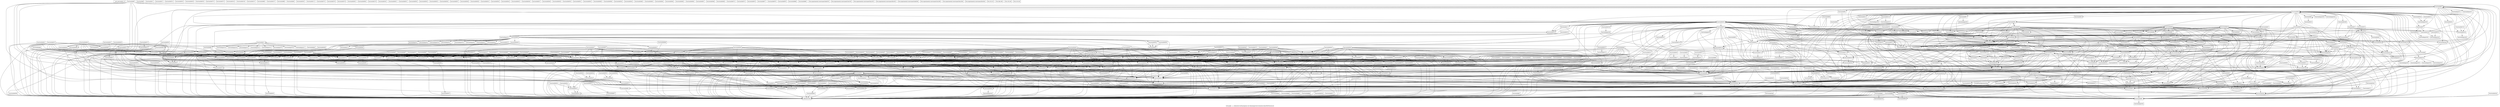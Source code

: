 digraph "Call graph: ./../../data/real-world-programs-raw-data/magic/tool-evaluation-data/WAVM/wavm.bc" {
	label="Call graph: ./../../data/real-world-programs-raw-data/magic/tool-evaluation-data/WAVM/wavm.bc";

	Node0x8b96b0 [shape=record,label="{__gxx_personality_v0}"];
	Node0x91f2d0 [shape=record,label="{functionImport0}"];
	Node0x8b32a0 [shape=record,label="{functionImport1}"];
	Node0x926000 [shape=record,label="{functionImport2}"];
	Node0x91ebb0 [shape=record,label="{functionImport3}"];
	Node0x92c390 [shape=record,label="{functionImport4}"];
	Node0x929ca0 [shape=record,label="{functionImport40}"];
	Node0x929d50 [shape=record,label="{functionImport41}"];
	Node0x92a820 [shape=record,label="{functionImport42}"];
	Node0x92a8d0 [shape=record,label="{functionImport43}"];
	Node0x92a980 [shape=record,label="{functionImport44}"];
	Node0x92aa30 [shape=record,label="{functionImport45}"];
	Node0x92aae0 [shape=record,label="{functionImport46}"];
	Node0x1109350 [shape=record,label="{functionDef47}"];
	Node0x1109350 -> Node0x11016d0;
	Node0x1109350 -> Node0x1103150;
	Node0x1109350 -> Node0x10fdd00;
	Node0x1109350 -> Node0x1109550;
	Node0x1109350 -> Node0x10fff30;
	Node0x1109350 -> Node0x10fe1f0;
	Node0x1103150 [shape=record,label="{functionDef48}"];
	Node0x1103150 -> Node0x92a5f0;
	Node0x1103150 -> Node0x1109350;
	Node0x1103150 -> Node0x11095d0;
	Node0x92a5f0 [shape=record,label="{functionDef49}"];
	Node0x92a5f0 -> Node0x1109350;
	Node0x1103fe0 [shape=record,label="{functionDef50}"];
	Node0x1103fe0 -> Node0x10fdd00;
	Node0x1103fe0 -> Node0x92a5f0;
	Node0x1103fe0 -> Node0x1109350;
	Node0x10fdf40 [shape=record,label="{functionDef51}"];
	Node0x10fdf40 -> Node0x1103150;
	Node0x1102bc0 [shape=record,label="{functionDef52}"];
	Node0x1102bc0 -> Node0x1103150;
	Node0x1102b40 [shape=record,label="{functionDef53}"];
	Node0x1102b40 -> Node0x1103150;
	Node0x11068b0 [shape=record,label="{functionDef54}"];
	Node0x11068b0 -> Node0x92a5f0;
	Node0x11097c0 [shape=record,label="{functionDef55}"];
	Node0x11097c0 -> Node0x10fda80;
	Node0x11097c0 -> Node0x10fdd80;
	Node0x11097c0 -> Node0x92aef0;
	Node0x11097c0 -> Node0x11027b0;
	Node0x11097c0 -> Node0x10fdc00;
	Node0x11097c0 -> Node0x1109920;
	Node0x11097c0 -> Node0x1103e60;
	Node0x11097c0 -> Node0x10fdc80;
	Node0x11097c0 -> Node0x1109c30;
	Node0x11097c0 -> Node0x10fdd00;
	Node0x11097c0 -> Node0x92a5f0;
	Node0x11097c0 -> Node0x1109cb0;
	Node0x11097c0 -> Node0x1102c40;
	Node0x11097c0 -> Node0x10fe270;
	Node0x11097c0 -> Node0x1102ec0;
	Node0x11097c0 -> Node0x11095d0;
	Node0x11097c0 -> Node0x10fe170;
	Node0x11097c0 -> Node0x110dc90;
	Node0x11097c0 -> Node0x11068b0;
	Node0x11097c0 -> Node0x1106330;
	Node0x11097c0 -> Node0x11097c0;
	Node0x11097c0 -> Node0x10fdf40;
	Node0x11097c0 -> Node0x92ad70;
	Node0x11097c0 -> Node0x11076a0;
	Node0x11097c0 -> Node0x10fdb00;
	Node0x11097c0 -> Node0x1107720;
	Node0x11097c0 -> Node0x92c410;
	Node0x11097c0 -> Node0x10fff30;
	Node0x11097c0 -> Node0x1102730;
	Node0x11097c0 -> Node0x1101a20;
	Node0x11097c0 -> Node0x11017d0;
	Node0x11097c0 -> Node0x1102b40;
	Node0x11097c0 -> Node0x10fdb80;
	Node0x11097c0 -> Node0x1103150;
	Node0x11097c0 -> Node0x1102d40;
	Node0x11097c0 -> Node0x1102bc0;
	Node0x11097c0 -> Node0x1102ac0;
	Node0x11097c0 -> Node0x1109e30;
	Node0x11097c0 -> Node0x1109db0;
	Node0x11097c0 -> Node0x10fe570;
	Node0x11097c0 -> Node0x10fe2f0;
	Node0x11097c0 -> Node0x929bf0;
	Node0x11097c0 -> Node0x1109d30;
	Node0x11097c0 -> Node0x10fa470;
	Node0x11097c0 -> Node0x1102630;
	Node0x11097c0 -> Node0x92c490;
	Node0x11097c0 -> Node0x10fe770;
	Node0x11097c0 -> Node0x10fe8a0;
	Node0x11097c0 -> Node0x929f60;
	Node0x11097c0 -> Node0x92a060;
	Node0x11097c0 -> Node0x92a4f0;
	Node0x11097c0 -> Node0x10fde00;
	Node0x11097c0 -> Node0x10fffb0;
	Node0x11097c0 -> Node0x10fe7f0;
	Node0x92ab90 [shape=record,label="{functionImport47}"];
	Node0x92ac40 [shape=record,label="{functionDef0}"];
	Node0x92ac40 -> Node0x92acc0;
	Node0x92ac40 -> Node0x10f9070;
	Node0x92ac40 -> Node0x92ad70;
	Node0x92ac40 -> Node0x10fda00;
	Node0x92ac40 -> Node0x10f9120;
	Node0x92ac40 -> Node0x92adf0;
	Node0x92ac40 -> Node0x92ae70;
	Node0x92ac40 -> Node0x92aef0;
	Node0x92ac40 -> Node0x92c390;
	Node0x92ac40 -> Node0x91ebb0;
	Node0x92ac40 -> Node0x92af70;
	Node0x92ac40 -> Node0x92aff0;
	Node0x92ac40 -> Node0x10fd980;
	Node0x92ac40 -> Node0x926000;
	Node0x92ac40 -> Node0x8b32a0;
	Node0x92ac40 -> Node0x91f2d0;
	Node0x92ac40 -> Node0x10fde90;
	Node0x92ac40 -> Node0x92b070;
	Node0x92ac40 -> Node0x92b0f0;
	Node0x92ac40 -> Node0x92b170;
	Node0x92ac40 -> Node0x92b1f0;
	Node0x10fda80 [shape=record,label="{functionDef1}"];
	Node0x10fda80 -> Node0x10fdb00;
	Node0x10fda80 -> Node0x10fdb80;
	Node0x10fda80 -> Node0x10fdc00;
	Node0x10fdc80 [shape=record,label="{functionDef2}"];
	Node0x10fdc80 -> Node0x10fdd00;
	Node0x10fdd80 [shape=record,label="{functionDef3}"];
	Node0x10fdd80 -> Node0x10fde00;
	Node0x10fdd80 -> Node0x10fdf40;
	Node0x10fdd80 -> Node0x10fdd00;
	Node0x10fdd80 -> Node0x10fe0f0;
	Node0x10fdd80 -> Node0x10fe070;
	Node0x10fe070 [shape=record,label="{functionDef4}"];
	Node0x10fe570 [shape=record,label="{functionDef9}"];
	Node0x10fe570 -> Node0x10fe5f0;
	Node0x10fe570 -> Node0x10fe570;
	Node0x929fe0 [shape=record,label="{functionDef17}"];
	Node0x929fe0 -> Node0x92a060;
	Node0x929fe0 -> Node0x926490;
	Node0x10fe0f0 [shape=record,label="{functionDef5}"];
	Node0x10fe170 [shape=record,label="{functionDef6}"];
	Node0x10fe170 -> Node0x10fe1f0;
	Node0x10fe170 -> Node0x10fe270;
	Node0x10fe2f0 [shape=record,label="{functionDef7}"];
	Node0x10fe2f0 -> Node0x10fe370;
	Node0x10fe2f0 -> Node0x10fdc00;
	Node0x10fe2f0 -> Node0x10fe3f0;
	Node0x10fe2f0 -> Node0x10fe470;
	Node0x10fe4f0 [shape=record,label="{functionDef8}"];
	Node0x10fe5f0 [shape=record,label="{functionDef10}"];
	Node0x10fe670 [shape=record,label="{functionDef11}"];
	Node0x10fe6f0 [shape=record,label="{functionDef12}"];
	Node0x10fe770 [shape=record,label="{functionDef13}"];
	Node0x10fe770 -> Node0x10fdd00;
	Node0x10fe7f0 [shape=record,label="{functionDef14}"];
	Node0x10fe7f0 -> Node0x10fde00;
	Node0x10fe7f0 -> Node0x10fdb00;
	Node0x10fe7f0 -> Node0x10fe8a0;
	Node0x10fe7f0 -> Node0x10fdd00;
	Node0x10fe7f0 -> Node0x92c490;
	Node0x10fe7f0 -> Node0x10fff30;
	Node0x10fffb0 [shape=record,label="{functionDef15}"];
	Node0x10fffb0 -> Node0x10fe270;
	Node0x10fffb0 -> Node0x10fde00;
	Node0x10fffb0 -> Node0x10fdb00;
	Node0x10fffb0 -> Node0x92c490;
	Node0x10fffb0 -> Node0x10fff30;
	Node0x10fffb0 -> Node0x10fdd00;
	Node0x10fffb0 -> Node0x10fe7f0;
	Node0x929f60 [shape=record,label="{functionDef16}"];
	Node0x929f60 -> Node0x10fe270;
	Node0x92a4f0 [shape=record,label="{functionDef18}"];
	Node0x92a4f0 -> Node0x92a570;
	Node0x92a4f0 -> Node0x10fdd00;
	Node0x92a4f0 -> Node0x10fff30;
	Node0x92a4f0 -> Node0x92c490;
	Node0x92a4f0 -> Node0x92a5f0;
	Node0x92a4f0 -> Node0x10fdc00;
	Node0x92a4f0 -> Node0x92ad70;
	Node0x92a4f0 -> Node0x10fffb0;
	Node0x92a4f0 -> Node0x92a670;
	Node0x92a4f0 -> Node0x92a6f0;
	Node0x92a4f0 -> Node0x11016d0;
	Node0x92a4f0 -> Node0x926510;
	Node0x92a4f0 -> Node0x929fe0;
	Node0x92a4f0 -> Node0x92a060;
	Node0x92a670 [shape=record,label="{functionDef19}"];
	Node0x92a670 -> Node0x92a770;
	Node0x92a670 -> Node0x10fe270;
	Node0x92a670 -> Node0x1101750;
	Node0x92a670 -> Node0x92c490;
	Node0x92a670 -> Node0x10fff30;
	Node0x11017d0 [shape=record,label="{functionDef20}"];
	Node0x11017d0 -> Node0x92a5f0;
	Node0x11017d0 -> Node0x10fe8a0;
	Node0x11017d0 -> Node0x11019a0;
	Node0x1101a20 [shape=record,label="{functionDef21}"];
	Node0x1101a20 -> Node0x92a5f0;
	Node0x1101a20 -> Node0x11026b0;
	Node0x1101a20 -> Node0x10fe8a0;
	Node0x1101a20 -> Node0x1102630;
	Node0x1101a20 -> Node0x10fdb00;
	Node0x1101a20 -> Node0x11019a0;
	Node0x1102730 [shape=record,label="{functionDef22}"];
	Node0x1102730 -> Node0x92a5f0;
	Node0x1102730 -> Node0x1103150;
	Node0x1102730 -> Node0x10fe8a0;
	Node0x1102730 -> Node0x10fdd00;
	Node0x1102730 -> Node0x11019a0;
	Node0x1102730 -> Node0x92ad70;
	Node0x1102730 -> Node0x11027b0;
	Node0x1102730 -> Node0x1102bc0;
	Node0x1102730 -> Node0x10fdb00;
	Node0x1102730 -> Node0x1102b40;
	Node0x1102730 -> Node0x1102ac0;
	Node0x1102730 -> Node0x10fe470;
	Node0x11019a0 [shape=record,label="{functionDef23}"];
	Node0x11019a0 -> Node0x92a5f0;
	Node0x11019a0 -> Node0x1102cc0;
	Node0x11019a0 -> Node0x92a060;
	Node0x11019a0 -> Node0x1102c40;
	Node0x11019a0 -> Node0x10fe8a0;
	Node0x11019a0 -> Node0x1103150;
	Node0x11019a0 -> Node0x10fdb00;
	Node0x11019a0 -> Node0x1102dc0;
	Node0x11019a0 -> Node0x11026b0;
	Node0x11019a0 -> Node0x10fdc00;
	Node0x11019a0 -> Node0x1102d40;
	Node0x1102e40 [shape=record,label="{functionDef24}"];
	Node0x1102e40 -> Node0x1102ec0;
	Node0x1102e40 -> Node0x1103c60;
	Node0x1102e40 -> Node0x1102f40;
	Node0x1102e40 -> Node0x1103ce0;
	Node0x1102e40 -> Node0x11016d0;
	Node0x1102e40 -> Node0x1103be0;
	Node0x1102e40 -> Node0x1102630;
	Node0x1102e40 -> Node0x11030c0;
	Node0x1102e40 -> Node0x1103040;
	Node0x1102e40 -> Node0x926590;
	Node0x1102e40 -> Node0x929fe0;
	Node0x1102e40 -> Node0x926640;
	Node0x1102e40 -> Node0x1102fc0;
	Node0x1103d60 [shape=record,label="{functionDef25}"];
	Node0x1103d60 -> Node0x929fe0;
	Node0x1103d60 -> Node0x926640;
	Node0x1103d60 -> Node0x926590;
	Node0x1103d60 -> Node0x1103040;
	Node0x1103d60 -> Node0x11030c0;
	Node0x1103d60 -> Node0x1102630;
	Node0x1103de0 [shape=record,label="{functionDef26}"];
	Node0x1103de0 -> Node0x1103e60;
	Node0x1103de0 -> Node0x1102ec0;
	Node0x1103de0 -> Node0x1103ee0;
	Node0x1103de0 -> Node0x1103f60;
	Node0x1103de0 -> Node0x1102f40;
	Node0x1106060 [shape=record,label="{functionDef27}"];
	Node0x1106060 -> Node0x11060e0;
	Node0x11060e0 [shape=record,label="{functionDef28}"];
	Node0x11060e0 -> Node0x1106160;
	Node0x11060e0 -> Node0x92a6f0;
	Node0x1106160 [shape=record,label="{functionDef29}"];
	Node0x1106160 -> Node0x1102dc0;
	Node0x1106330 [shape=record,label="{functionDef30}"];
	Node0x1106330 -> Node0x11063b0;
	Node0x1164090 [shape=record,label="{functionDef249}"];
	Node0x1164090 -> Node0x1102dc0;
	Node0x1164090 -> Node0x10fdb00;
	Node0x11576d0 [shape=record,label="{functionDef250}"];
	Node0x1164110 [shape=record,label="{functionDef251}"];
	Node0x1113a80 [shape=record,label="{functionDef252}"];
	Node0x1113a80 -> Node0x1164110;
	Node0x1109db0 [shape=record,label="{functionDef253}"];
	Node0x1109db0 -> Node0x10fa050;
	Node0x115d100 [shape=record,label="{functionDef254}"];
	Node0x115d100 -> Node0x115ceb0;
	Node0x115d100 -> Node0x1164250;
	Node0x115ceb0 [shape=record,label="{functionDef255}"];
	Node0x1112cc0 [shape=record,label="{functionDef256}"];
	Node0x2f6bd40 [shape=record,label="{functionDef513}"];
	Node0x2f6bd40 -> Node0x1167c70;
	Node0x2f6bd40 -> Node0x92aef0;
	Node0x2f6bd40 -> Node0x1168540;
	Node0x2f6bd40 -> Node0x116bd90;
	Node0x2f6bd40 -> Node0x2f5b6c0;
	Node0x2f6bd40 -> Node0x2f6ac90;
	Node0x2f6bd40 -> Node0x116be10;
	Node0x2f6bd40 -> Node0x92ad70;
	Node0x2f6bd40 -> Node0x2f6bcc0;
	Node0x2f6bd40 -> Node0x10fff30;
	Node0x2f6bd40 -> Node0x11689d0;
	Node0x2f6c050 [shape=record,label="{functionDef514}"];
	Node0x2f6c0d0 [shape=record,label="{functionDef515}"];
	Node0x2f6c0d0 -> Node0x11618f0;
	Node0x2f70cc0 [shape=record,label="{functionDef516}"];
	Node0x2f70cc0 -> Node0x116b830;
	Node0x2f70cc0 -> Node0x1166af0;
	Node0x2f70cc0 -> Node0x1100880;
	Node0x2f70cc0 -> Node0x10fff30;
	Node0x2f70d70 [shape=record,label="{functionDef517}"];
	Node0x2f70d70 -> Node0x116cb10;
	Node0x2f70d70 -> Node0x1101750;
	Node0x2f70df0 [shape=record,label="{functionDef518}"];
	Node0x2f70e70 [shape=record,label="{functionDef519}"];
	Node0x2f70e70 -> Node0x2f70ef0;
	Node0x116c660 [shape=record,label="{functionDef520}"];
	Node0x116c660 -> Node0x92aef0;
	Node0x2f71000 [shape=record,label="{functionDef521}"];
	Node0x2f71000 -> Node0x2f70df0;
	Node0x2f71000 -> Node0x2f71080;
	Node0x2f71000 -> Node0x1100880;
	Node0x2f71000 -> Node0x10fff30;
	Node0x2f71000 -> Node0x2f71210;
	Node0x2f71000 -> Node0x10fdb00;
	Node0x2f71000 -> Node0x1168640;
	Node0x2f71000 -> Node0x92aef0;
	Node0x2f71000 -> Node0x2f71290;
	Node0x2f71000 -> Node0x2f70ef0;
	Node0x2f71310 [shape=record,label="{functionDef522}"];
	Node0x2f71310 -> Node0x92aef0;
	Node0x2f71310 -> Node0x116bd90;
	Node0x2f71310 -> Node0x2f70e70;
	Node0x2f71310 -> Node0x2f71290;
	Node0x2f71390 [shape=record,label="{functionDef523}"];
	Node0x2f71390 -> Node0x2f71310;
	Node0x2f71390 -> Node0x10fdd00;
	Node0x1166240 [shape=record,label="{functionDef524}"];
	Node0x1166240 -> Node0x92adf0;
	Node0x1166240 -> Node0x10fde90;
	Node0x1166240 -> Node0x2f71080;
	Node0x1166240 -> Node0x1100880;
	Node0x1166240 -> Node0x10fff30;
	Node0x1166240 -> Node0x2f71210;
	Node0x1166240 -> Node0x2f70df0;
	Node0x1166240 -> Node0x1168ba0;
	Node0x1166240 -> Node0x2f70e70;
	Node0x1166240 -> Node0x116c660;
	Node0x1166240 -> Node0x2f71000;
	Node0x1166240 -> Node0x2f71850;
	Node0x1166240 -> Node0x1168540;
	Node0x1166240 -> Node0x116cb10;
	Node0x2f718d0 [shape=record,label="{functionDef525}"];
	Node0x2f71950 [shape=record,label="{functionDef526}"];
	Node0x2f71950 -> Node0x92aef0;
	Node0x2f719d0 [shape=record,label="{functionDef527}"];
	Node0x2f719d0 -> Node0x92aef0;
	Node0x2f71ab0 [shape=record,label="{functionDef528}"];
	Node0x2f71b30 [shape=record,label="{functionDef529}"];
	Node0x11130a0 [shape=record,label="{functionDef266}"];
	Node0x11130a0 -> Node0x115ceb0;
	Node0x11130a0 -> Node0x1164250;
	Node0x1112fc0 [shape=record,label="{functionDef267}"];
	Node0x1112fc0 -> Node0x115ceb0;
	Node0x1112fc0 -> Node0x1164250;
	Node0x1164f50 [shape=record,label="{functionDef268}"];
	Node0x1164f50 -> Node0x1164fd0;
	Node0x1165050 [shape=record,label="{functionDef269}"];
	Node0x1165050 -> Node0x1164f50;
	Node0x1165050 -> Node0x10fdd00;
	Node0x1165160 [shape=record,label="{functionDef270}"];
	Node0x1165160 -> Node0x92aef0;
	Node0x1166160 [shape=record,label="{functionDef271}"];
	Node0x1166160 -> Node0x1165160;
	Node0x1166160 -> Node0x10fdd00;
	Node0x92ae70 [shape=record,label="{functionDef272}"];
	Node0x92ae70 -> Node0x1166240;
	Node0x11662c0 [shape=record,label="{functionDef273}"];
	Node0x1166340 [shape=record,label="{functionDef274}"];
	Node0x92c490 [shape=record,label="{functionImport6}"];
	Node0x926490 [shape=record,label="{functionImport7}"];
	Node0x926510 [shape=record,label="{functionImport8}"];
	Node0x926590 [shape=record,label="{functionImport9}"];
	Node0x926640 [shape=record,label="{functionImport10}"];
	Node0x9266f0 [shape=record,label="{functionImport11}"];
	Node0x92bf90 [shape=record,label="{functionImport12}"];
	Node0x92c040 [shape=record,label="{functionImport13}"];
	Node0x92c0f0 [shape=record,label="{functionImport14}"];
	Node0x92c1a0 [shape=record,label="{functionImport15}"];
	Node0x9293c0 [shape=record,label="{functionImport16}"];
	Node0x929440 [shape=record,label="{functionImport17}"];
	Node0x9294f0 [shape=record,label="{functionImport18}"];
	Node0x9295a0 [shape=record,label="{functionImport19}"];
	Node0x929650 [shape=record,label="{functionImport20}"];
	Node0x929700 [shape=record,label="{functionImport21}"];
	Node0x10f8fc0 [shape=record,label="{functionImport22}"];
	Node0x10f9070 [shape=record,label="{functionImport23}"];
	Node0x10f9120 [shape=record,label="{functionImport24}"];
	Node0x10f91d0 [shape=record,label="{functionImport25}"];
	Node0x10f9280 [shape=record,label="{functionImport26}"];
	Node0x10f9330 [shape=record,label="{functionImport27}"];
	Node0x10fa050 [shape=record,label="{functionImport28}"];
	Node0x10fa100 [shape=record,label="{functionImport29}"];
	Node0x10fa1b0 [shape=record,label="{functionImport30}"];
	Node0x10fa260 [shape=record,label="{functionImport31}"];
	Node0x10fa310 [shape=record,label="{functionImport32}"];
	Node0x10fa3c0 [shape=record,label="{functionImport33}"];
	Node0x10fa470 [shape=record,label="{functionImport34}"];
	Node0x929930 [shape=record,label="{functionImport35}"];
	Node0x9299e0 [shape=record,label="{functionImport36}"];
	Node0x929a90 [shape=record,label="{functionImport37}"];
	Node0x929b40 [shape=record,label="{functionImport38}"];
	Node0x929bf0 [shape=record,label="{functionImport39}"];
	Node0x115ca80 [shape=record,label="{functionDef215}"];
	Node0x115cb00 [shape=record,label="{functionDef216}"];
	Node0x115cb00 -> Node0x115cb80;
	Node0x115ce30 [shape=record,label="{functionDef217}"];
	Node0x115ce30 -> Node0x115ca00;
	Node0x115ce30 -> Node0x115c980;
	Node0x115ce30 -> Node0x115cb00;
	Node0x115ce30 -> Node0x115ceb0;
	Node0x115ce30 -> Node0x1112cc0;
	Node0x115ce30 -> Node0x115d240;
	Node0x115ce30 -> Node0x115cb80;
	Node0x115ce30 -> Node0x1112dc0;
	Node0x115ce30 -> Node0x115d100;
	Node0x115ce30 -> Node0x1112ec0;
	Node0x115ce30 -> Node0x115d080;
	Node0x115ce30 -> Node0x115d140;
	Node0x115ce30 -> Node0x11131d0;
	Node0x115ce30 -> Node0x115ca80;
	Node0x115ce30 -> Node0x1112d40;
	Node0x115ce30 -> Node0x92a060;
	Node0x115ce30 -> Node0x1112e40;
	Node0x115ce30 -> Node0x115d1c0;
	Node0x115d1c0 [shape=record,label="{functionDef218}"];
	Node0x115d1c0 -> Node0x115ca00;
	Node0x1109eb0 [shape=record,label="{functionDef219}"];
	Node0x1109eb0 -> Node0x1112f40;
	Node0x1109eb0 -> Node0x1112fc0;
	Node0x1112f40 [shape=record,label="{functionDef220}"];
	Node0x1112f40 -> Node0x115c980;
	Node0x1112f40 -> Node0x115ce30;
	Node0x110f020 [shape=record,label="{functionDef221}"];
	Node0x110f020 -> Node0x1112f40;
	Node0x110f020 -> Node0x11130a0;
	Node0x110ef20 [shape=record,label="{functionDef222}"];
	Node0x110ef20 -> Node0x1115030;
	Node0x1115030 [shape=record,label="{functionDef223}"];
	Node0x1115030 -> Node0x11150b0;
	Node0x110eea0 [shape=record,label="{functionDef224}"];
	Node0x110eea0 -> Node0x1115030;
	Node0x110ee20 [shape=record,label="{functionDef225}"];
	Node0x110ee20 -> Node0x1115030;
	Node0x1157340 [shape=record,label="{functionDef226}"];
	Node0x1157340 -> Node0x1115190;
	Node0x1115190 [shape=record,label="{functionDef227}"];
	Node0x1115190 -> Node0x92a060;
	Node0x1157470 [shape=record,label="{functionDef228}"];
	Node0x1157470 -> Node0x1115190;
	Node0x11578e0 [shape=record,label="{functionDef229}"];
	Node0x11578e0 -> Node0x10fde00;
	Node0x1158340 [shape=record,label="{functionDef230}"];
	Node0x1158340 -> Node0x10fdd00;
	Node0x1158750 [shape=record,label="{functionDef231}"];
	Node0x1158750 -> Node0x92ad70;
	Node0x1158750 -> Node0x10fdc00;
	Node0x1158750 -> Node0x10fdd00;
	Node0x10fe1f0 [shape=record,label="{functionDef232}"];
	Node0x10fe1f0 -> Node0x115c3a0;
	Node0x10fe1f0 -> Node0x92ad70;
	Node0x1113300 [shape=record,label="{functionDef233}"];
	Node0x1113300 -> Node0x1113300;
	Node0x11527c0 [shape=record,label="{functionDef234}"];
	Node0x11527c0 -> Node0x10fdc00;
	Node0x11527c0 -> Node0x11133b0;
	Node0x11527c0 -> Node0x1113430;
	Node0x11527c0 -> Node0x92aef0;
	Node0x11133b0 [shape=record,label="{functionDef235}"];
	Node0x11133b0 -> Node0x11136b0;
	Node0x11133b0 -> Node0x1113730;
	Node0x11133b0 -> Node0x1113a00;
	Node0x11133b0 -> Node0x11137b0;
	Node0x11133b0 -> Node0x1113830;
	Node0x11133b0 -> Node0x1108400;
	Node0x11133b0 -> Node0x10fff30;
	Node0x11133b0 -> Node0x1113a80;
	Node0x11133b0 -> Node0x92aef0;
	Node0x11136b0 [shape=record,label="{functionDef236}"];
	Node0x11136b0 -> Node0x1115440;
	Node0x1113730 [shape=record,label="{functionDef237}"];
	Node0x11137b0 [shape=record,label="{functionDef238}"];
	Node0x11137b0 -> Node0x10fff30;
	Node0x11137b0 -> Node0x92aef0;
	Node0x1113830 [shape=record,label="{functionDef239}"];
	Node0x1113830 -> Node0x92a060;
	Node0x1113a00 [shape=record,label="{functionDef240}"];
	Node0x1113a00 -> Node0x10fdc00;
	Node0x1113a00 -> Node0x11136b0;
	Node0x1103f60 [shape=record,label="{functionDef241}"];
	Node0x1103f60 -> Node0x11527c0;
	Node0x1163c10 [shape=record,label="{functionDef242}"];
	Node0x1163c10 -> Node0x1113a00;
	Node0x1163c10 -> Node0x11136b0;
	Node0x1163c10 -> Node0x92a060;
	Node0x1163c10 -> Node0x1163d70;
	Node0x1163c10 -> Node0x1113300;
	Node0x1163c10 -> Node0x1113830;
	Node0x1163df0 [shape=record,label="{functionDef243}"];
	Node0x1163df0 -> Node0x11130a0;
	Node0x1152710 [shape=record,label="{functionDef244}"];
	Node0x1152710 -> Node0x11527c0;
	Node0x115c3a0 [shape=record,label="{functionDef245}"];
	Node0x115c3a0 -> Node0x10fdc00;
	Node0x115c3a0 -> Node0x1103f60;
	Node0x1163ed0 [shape=record,label="{functionDef246}"];
	Node0x1163ed0 -> Node0x10fdb00;
	Node0x1163fb0 [shape=record,label="{functionDef247}"];
	Node0x115c420 [shape=record,label="{functionDef248}"];
	Node0x115c420 -> Node0x10fdc00;
	Node0x115c420 -> Node0x1152ac0;
	Node0x115c420 -> Node0x115c980;
	Node0x115c420 -> Node0x115ca00;
	Node0x115c420 -> Node0x10fdd00;
	Node0x115c420 -> Node0x10fff30;
	Node0x115c420 -> Node0x92a570;
	Node0x115c420 -> Node0x1163fb0;
	Node0x115c420 -> Node0x92ad70;
	Node0x115c420 -> Node0x11002c0;
	Node0x115c420 -> Node0x11130a0;
	Node0x115c420 -> Node0x1112fc0;
	Node0x115c420 -> Node0x115ce30;
	Node0x115c420 -> Node0x11150b0;
	Node0x92c410 [shape=record,label="{functionImport5}"];
	Node0x11063b0 [shape=record,label="{functionDef31}"];
	Node0x11063b0 -> Node0x1106430;
	Node0x11063b0 -> Node0x11064b0;
	Node0x11063b0 -> Node0x1106530;
	Node0x11063b0 -> Node0x1106660;
	Node0x11063b0 -> Node0x11066e0;
	Node0x11063b0 -> Node0x11068b0;
	Node0x11063b0 -> Node0x1106930;
	Node0x11063b0 -> Node0x11069b0;
	Node0x11063b0 -> Node0x92a5f0;
	Node0x11063b0 -> Node0x1103ee0;
	Node0x11064b0 [shape=record,label="{functionDef32}"];
	Node0x11064b0 -> Node0x92ad70;
	Node0x11064b0 -> Node0x10fe8a0;
	Node0x11064b0 -> Node0x10fdd00;
	Node0x11064b0 -> Node0x1103fe0;
	Node0x11064b0 -> Node0x10fda80;
	Node0x11064b0 -> Node0x1102ec0;
	Node0x1106530 [shape=record,label="{functionDef33}"];
	Node0x1106530 -> Node0x1103150;
	Node0x1106530 -> Node0x1103fe0;
	Node0x1106530 -> Node0x1104060;
	Node0x1106530 -> Node0x1102ec0;
	Node0x1106530 -> Node0x1106f40;
	Node0x1106530 -> Node0x1102e40;
	Node0x1106530 -> Node0x1107290;
	Node0x1106530 -> Node0x1107190;
	Node0x1106530 -> Node0x1107110;
	Node0x1106530 -> Node0x92a060;
	Node0x1106530 -> Node0x1107210;
	Node0x1106530 -> Node0x92a5f0;
	Node0x1106530 -> Node0x10fdd00;
	Node0x1106530 -> Node0x1103ee0;
	Node0x1106530 -> Node0x11063b0;
	Node0x1106530 -> Node0x10fdb00;
	Node0x1106530 -> Node0x92ad70;
	Node0x1106530 -> Node0x1102c40;
	Node0x1106530 -> Node0x11077a0;
	Node0x1106530 -> Node0x11076a0;
	Node0x1106530 -> Node0x1107720;
	Node0x1106660 [shape=record,label="{functionDef34}"];
	Node0x1106660 -> Node0x1103fe0;
	Node0x1106660 -> Node0x1102ec0;
	Node0x1106660 -> Node0x1107310;
	Node0x1106660 -> Node0x1102dc0;
	Node0x1106660 -> Node0x11027b0;
	Node0x1106660 -> Node0x1107590;
	Node0x1106660 -> Node0x1107390;
	Node0x1106660 -> Node0x1107410;
	Node0x1106660 -> Node0x1107490;
	Node0x1106660 -> Node0x92ad70;
	Node0x1106660 -> Node0x10fdb00;
	Node0x1106660 -> Node0x1107510;
	Node0x1106660 -> Node0x10fdd00;
	Node0x1106660 -> Node0x1103ee0;
	Node0x1106660 -> Node0x1103150;
	Node0x1106660 -> Node0x1102630;
	Node0x1106660 -> Node0x1102c40;
	Node0x1106660 -> Node0x11016d0;
	Node0x1106660 -> Node0x1102d40;
	Node0x1106660 -> Node0x10fe270;
	Node0x11066e0 [shape=record,label="{functionDef35}"];
	Node0x11066e0 -> Node0x11068b0;
	Node0x11066e0 -> Node0x92a5f0;
	Node0x11066e0 -> Node0x1107610;
	Node0x1106930 [shape=record,label="{functionDef36}"];
	Node0x1106930 -> Node0x1107610;
	Node0x1106930 -> Node0x1107590;
	Node0x1106930 -> Node0x92a6f0;
	Node0x1106930 -> Node0x1107390;
	Node0x1106930 -> Node0x1107410;
	Node0x1106930 -> Node0x1107490;
	Node0x1106930 -> Node0x1107510;
	Node0x1106930 -> Node0x1103fe0;
	Node0x1106930 -> Node0x11016d0;
	Node0x1106930 -> Node0x92a5f0;
	Node0x1106930 -> Node0x11077a0;
	Node0x1106930 -> Node0x1106060;
	Node0x1106930 -> Node0x1103ce0;
	Node0x1106930 -> Node0x11026b0;
	Node0x1106930 -> Node0x10fdd00;
	Node0x1106930 -> Node0x1108380;
	Node0x1106930 -> Node0x10fdf40;
	Node0x1106930 -> Node0x10fdb00;
	Node0x1106930 -> Node0x92ad70;
	Node0x1106930 -> Node0x1108400;
	Node0x1106930 -> Node0x1103d60;
	Node0x1106930 -> Node0x1107210;
	Node0x1106930 -> Node0x11030c0;
	Node0x1106930 -> Node0x10fe270;
	Node0x11069b0 [shape=record,label="{functionDef37}"];
	Node0x11069b0 -> Node0x11030c0;
	Node0x11069b0 -> Node0x10fe270;
	Node0x11069b0 -> Node0x1107210;
	Node0x11069b0 -> Node0x1102ec0;
	Node0x1104060 [shape=record,label="{functionDef38}"];
	Node0x1104060 -> Node0x1102dc0;
	Node0x1104060 -> Node0x10fdc00;
	Node0x1104060 -> Node0x10fdb00;
	Node0x1106f40 [shape=record,label="{functionDef39}"];
	Node0x1106f40 -> Node0x1102ec0;
	Node0x1106f40 -> Node0x1102fc0;
	Node0x1106f40 -> Node0x1102f40;
	Node0x1107110 [shape=record,label="{functionDef40}"];
	Node0x1107110 -> Node0x1102ec0;
	Node0x11077a0 [shape=record,label="{functionDef41}"];
	Node0x11077a0 -> Node0x92a6f0;
	Node0x11077a0 -> Node0x1106060;
	Node0x11077a0 -> Node0x1103fe0;
	Node0x1107190 [shape=record,label="{functionDef42}"];
	Node0x1107190 -> Node0x92a060;
	Node0x1107290 [shape=record,label="{functionDef43}"];
	Node0x1107290 -> Node0x92a060;
	Node0x1107310 [shape=record,label="{functionDef44}"];
	Node0x1107610 [shape=record,label="{functionDef45}"];
	Node0x1107610 -> Node0x1108640;
	Node0x1107610 -> Node0x10fdb00;
	Node0x1107610 -> Node0x10fe270;
	Node0x1102cc0 [shape=record,label="{functionDef46}"];
	Node0x1102cc0 -> Node0x1102630;
	Node0x1152d30 [shape=record,label="{functionDef143}"];
	Node0x1152d30 -> Node0x11560f0;
	Node0x1152d30 -> Node0x10fff30;
	Node0x1152d30 -> Node0x1102c40;
	Node0x11563a0 [shape=record,label="{functionDef144}"];
	Node0x11563a0 -> Node0x110a720;
	Node0x11563a0 -> Node0x10fdb00;
	Node0x11563a0 -> Node0x92ad70;
	Node0x11563a0 -> Node0x1102c40;
	Node0x1156420 [shape=record,label="{functionDef145}"];
	Node0x11564a0 [shape=record,label="{functionDef146}"];
	Node0x1156520 [shape=record,label="{functionDef147}"];
	Node0x92a770 [shape=record,label="{functionDef148}"];
	Node0x92a770 -> Node0x11563a0;
	Node0x92a770 -> Node0x11027b0;
	Node0x92a770 -> Node0x92ad70;
	Node0x1109d30 [shape=record,label="{functionDef149}"];
	Node0x1109d30 -> Node0x10f9280;
	Node0x10fe8a0 [shape=record,label="{functionDef150}"];
	Node0x10fe8a0 -> Node0x92ab90;
	Node0x1116f90 [shape=record,label="{functionDef151}"];
	Node0x1116f90 -> Node0x1156720;
	Node0x1116f90 -> Node0x11567d0;
	Node0x1116f90 -> Node0x1156850;
	Node0x1116f90 -> Node0x11568d0;
	Node0x1116f90 -> Node0x1156aa0;
	Node0x1156720 [shape=record,label="{functionDef152}"];
	Node0x1156720 -> Node0x92aef0;
	Node0x1156720 -> Node0x1156db0;
	Node0x11567d0 [shape=record,label="{functionDef153}"];
	Node0x1156850 [shape=record,label="{functionDef154}"];
	Node0x1156850 -> Node0x92aef0;
	Node0x1156850 -> Node0x1156720;
	Node0x1156850 -> Node0x1156db0;
	Node0x1156850 -> Node0x11567d0;
	Node0x1156850 -> Node0x1156aa0;
	Node0x11568d0 [shape=record,label="{functionDef155}"];
	Node0x1156aa0 [shape=record,label="{functionDef156}"];
	Node0x1156db0 [shape=record,label="{functionDef157}"];
	Node0x1156db0 -> Node0x10fdb00;
	Node0x1156db0 -> Node0x10fff30;
	Node0x10fe470 [shape=record,label="{functionDef158}"];
	Node0x10fe470 -> Node0x10fa100;
	Node0x1116e90 [shape=record,label="{functionDef159}"];
	Node0x1116e90 -> Node0x9299e0;
	Node0x1100d10 [shape=record,label="{functionDef96}"];
	Node0x1100d10 -> Node0x1100d90;
	Node0x1100d10 -> Node0x1100e10;
	Node0x1100d10 -> Node0x1100800;
	Node0x1100d10 -> Node0x11006a0;
	Node0x1100fe0 [shape=record,label="{functionDef97}"];
	Node0x1100fe0 -> Node0x92aef0;
	Node0x1101060 [shape=record,label="{functionDef98}"];
	Node0x1101060 -> Node0x10fdd00;
	Node0x1101060 -> Node0x110ad30;
	Node0x1101140 [shape=record,label="{functionDef99}"];
	Node0x11011c0 [shape=record,label="{functionDef100}"];
	Node0x11011c0 -> Node0x92aef0;
	Node0x11011c0 -> Node0x92ad70;
	Node0x11011c0 -> Node0x10fdb00;
	Node0x11011c0 -> Node0x10fdd00;
	Node0x110b2d0 [shape=record,label="{functionDef101}"];
	Node0x110b2d0 -> Node0x110a6a0;
	Node0x110b2d0 -> Node0x10fe270;
	Node0x110b2d0 -> Node0x10fd980;
	Node0x110b2d0 -> Node0x10fdb00;
	Node0x110b2d0 -> Node0x1100880;
	Node0x110b2d0 -> Node0x10fff30;
	Node0x11006a0 [shape=record,label="{functionDef102}"];
	Node0x11006a0 -> Node0x10fde00;
	Node0x11006a0 -> Node0x92ad70;
	Node0x11006a0 -> Node0x10fdd00;
	Node0x11006a0 -> Node0x110dd40;
	Node0x11006a0 -> Node0x110a6a0;
	Node0x11006a0 -> Node0x1116b80;
	Node0x11006a0 -> Node0x110e2c0;
	Node0x11006a0 -> Node0x1117210;
	Node0x11006a0 -> Node0x1117190;
	Node0x11006a0 -> Node0x1117110;
	Node0x11006a0 -> Node0x1117090;
	Node0x11006a0 -> Node0x10fdf40;
	Node0x11006a0 -> Node0x1117010;
	Node0x11006a0 -> Node0x92aef0;
	Node0x11006a0 -> Node0x110b3d0;
	Node0x11006a0 -> Node0x110b350;
	Node0x11006a0 -> Node0x10fe270;
	Node0x11006a0 -> Node0x92a6f0;
	Node0x11006a0 -> Node0x110ad30;
	Node0x11006a0 -> Node0x10fff30;
	Node0x11006a0 -> Node0x1109550;
	Node0x11006a0 -> Node0x110acb0;
	Node0x11006a0 -> Node0x92c490;
	Node0x11006a0 -> Node0x1103150;
	Node0x11006a0 -> Node0x1108640;
	Node0x11006a0 -> Node0x1109d30;
	Node0x11006a0 -> Node0x10fdb80;
	Node0x11006a0 -> Node0x1116f90;
	Node0x11006a0 -> Node0x1109cb0;
	Node0x11006a0 -> Node0x10fdb00;
	Node0x11006a0 -> Node0x1103de0;
	Node0x11006a0 -> Node0x1103ee0;
	Node0x11006a0 -> Node0x1102ec0;
	Node0x11006a0 -> Node0x10fe070;
	Node0x11006a0 -> Node0x10fe470;
	Node0x11006a0 -> Node0x1102b40;
	Node0x11006a0 -> Node0x1116f10;
	Node0x11006a0 -> Node0x110ea60;
	Node0x11006a0 -> Node0x1116e90;
	Node0x11006a0 -> Node0x92a570;
	Node0x11006a0 -> Node0x92a060;
	Node0x11006a0 -> Node0x110a850;
	Node0x11006a0 -> Node0x929700;
	Node0x1100800 [shape=record,label="{functionDef103}"];
	Node0x1100800 -> Node0x92a060;
	Node0x1100800 -> Node0x1117290;
	Node0x1100800 -> Node0x10fd980;
	Node0x1100800 -> Node0x10fdd00;
	Node0x1100800 -> Node0x10fff30;
	Node0x1100800 -> Node0x1117310;
	Node0x1100800 -> Node0x92c410;
	Node0x1100800 -> Node0x1117390;
	Node0x1117920 [shape=record,label="{functionDef104}"];
	Node0x1117920 -> Node0x10fdd00;
	Node0x11076a0 [shape=record,label="{functionDef56}"];
	Node0x11076a0 -> Node0x92ad70;
	Node0x1107720 [shape=record,label="{functionDef57}"];
	Node0x1107720 -> Node0x10fdd00;
	Node0x110dd40 [shape=record,label="{functionDef58}"];
	Node0x110dd40 -> Node0x1103150;
	Node0x110dd40 -> Node0x10fdd00;
	Node0x1106430 [shape=record,label="{functionDef59}"];
	Node0x1106430 -> Node0x92ad70;
	Node0x1106430 -> Node0x92a570;
	Node0x1106430 -> Node0x1103150;
	Node0x110dc90 [shape=record,label="{functionDef60}"];
	Node0x110dc90 -> Node0x92a770;
	Node0x110dc90 -> Node0x110df20;
	Node0x110dc90 -> Node0x110dfa0;
	Node0x110dc90 -> Node0x1103fe0;
	Node0x110dc90 -> Node0x110e0d0;
	Node0x110dc90 -> Node0x92a5f0;
	Node0x110dc90 -> Node0x92c490;
	Node0x110dc90 -> Node0x10fff30;
	Node0x110dc90 -> Node0x1101750;
	Node0x110dc90 -> Node0x110e150;
	Node0x1107390 [shape=record,label="{functionDef61}"];
	Node0x1107390 -> Node0x92a770;
	Node0x1107390 -> Node0x110df20;
	Node0x1107390 -> Node0x92c490;
	Node0x1107390 -> Node0x10fff30;
	Node0x1107410 [shape=record,label="{functionDef62}"];
	Node0x1107410 -> Node0x110dfa0;
	Node0x1107410 -> Node0x1103fe0;
	Node0x1107510 [shape=record,label="{functionDef63}"];
	Node0x1107510 -> Node0x10fdc00;
	Node0x1107510 -> Node0x110e0d0;
	Node0x1107510 -> Node0x92c490;
	Node0x1107510 -> Node0x10fff30;
	Node0x1107490 [shape=record,label="{functionDef64}"];
	Node0x1107490 -> Node0x110e150;
	Node0x1107490 -> Node0x1101750;
	Node0x115d240 [shape=record,label="{functionDef257}"];
	Node0x1112e40 [shape=record,label="{functionDef258}"];
	Node0x1112e40 -> Node0x115ceb0;
	Node0x1112e40 -> Node0x11150b0;
	Node0x1112e40 -> Node0x1164250;
	Node0x115d140 [shape=record,label="{functionDef259}"];
	Node0x115d140 -> Node0x115ceb0;
	Node0x115d080 [shape=record,label="{functionDef260}"];
	Node0x115d080 -> Node0x115ceb0;
	Node0x1112d40 [shape=record,label="{functionDef261}"];
	Node0x1112d40 -> Node0x115ceb0;
	Node0x1164250 [shape=record,label="{functionDef262}"];
	Node0x115cb80 [shape=record,label="{functionDef263}"];
	Node0x115cb80 -> Node0x115ceb0;
	Node0x115cb80 -> Node0x1164250;
	Node0x11150b0 [shape=record,label="{functionDef264}"];
	Node0x1112dc0 [shape=record,label="{functionDef265}"];
	Node0x1112dc0 -> Node0x115d100;
	Node0x110b140 [shape=record,label="{functionDef129}"];
	Node0x110b140 -> Node0x10fa1b0;
	Node0x110b140 -> Node0x10fa260;
	Node0x110b140 -> Node0x10fa310;
	Node0x110b140 -> Node0x10fa3c0;
	Node0x110a720 [shape=record,label="{functionDef130}"];
	Node0x110a720 -> Node0x1152a40;
	Node0x110a720 -> Node0x1102d40;
	Node0x1152ac0 [shape=record,label="{functionDef131}"];
	Node0x1152ac0 -> Node0x92aef0;
	Node0x110eda0 [shape=record,label="{functionDef132}"];
	Node0x110eda0 -> Node0x1152ac0;
	Node0x110eda0 -> Node0x92aef0;
	Node0x10fe370 [shape=record,label="{functionDef133}"];
	Node0x10fe370 -> Node0x10f9330;
	Node0x1100340 [shape=record,label="{functionDef134}"];
	Node0x1152cb0 [shape=record,label="{functionDef135}"];
	Node0x1152cb0 -> Node0x1152d30;
	Node0x11521e0 [shape=record,label="{functionDef136}"];
	Node0x11521e0 -> Node0x1152cb0;
	Node0x1152e10 [shape=record,label="{functionDef137}"];
	Node0x11026b0 [shape=record,label="{functionDef65}"];
	Node0x1103ce0 [shape=record,label="{functionDef66}"];
	Node0x1103ce0 -> Node0x11016d0;
	Node0x1109c30 [shape=record,label="{functionDef67}"];
	Node0x1109c30 -> Node0x1103ee0;
	Node0x1109c30 -> Node0x929930;
	Node0x1108380 [shape=record,label="{functionDef68}"];
	Node0x110e2c0 [shape=record,label="{functionDef69}"];
	Node0x110e2c0 -> Node0x10fdd00;
	Node0x110e2c0 -> Node0x10fff30;
	Node0x110e2c0 -> Node0x92c410;
	Node0x1107590 [shape=record,label="{functionDef70}"];
	Node0x1107590 -> Node0x1103de0;
	Node0x1102fc0 [shape=record,label="{functionDef71}"];
	Node0x1102fc0 -> Node0x1102f40;
	Node0x1102fc0 -> Node0x10fff30;
	Node0x1102fc0 -> Node0x1102ec0;
	Node0x1107210 [shape=record,label="{functionDef72}"];
	Node0x1107210 -> Node0x1103150;
	Node0x110e9b0 [shape=record,label="{functionDef73}"];
	Node0x110e9b0 -> Node0x1102c40;
	Node0x110ea60 [shape=record,label="{functionDef74}"];
	Node0x110ea60 -> Node0x92a6f0;
	Node0x110ea60 -> Node0x10fff30;
	Node0x110ea60 -> Node0x1103de0;
	Node0x110ea60 -> Node0x1103150;
	Node0x110ea60 -> Node0x10f9280;
	Node0x110ea60 -> Node0x92c410;
	Node0x110ea60 -> Node0x92ad70;
	Node0x110ea60 -> Node0x10fdc00;
	Node0x110ea60 -> Node0x1109eb0;
	Node0x110ea60 -> Node0x10f91d0;
	Node0x110ea60 -> Node0x110f020;
	Node0x110ea60 -> Node0x10f9330;
	Node0x110ea60 -> Node0x929700;
	Node0x110ea60 -> Node0x110efa0;
	Node0x110ea60 -> Node0x1102dc0;
	Node0x110ea60 -> Node0x92a570;
	Node0x110ea60 -> Node0x1107590;
	Node0x110ea60 -> Node0x10fdb00;
	Node0x110ea60 -> Node0x110ef20;
	Node0x110ea60 -> Node0x110eda0;
	Node0x110ea60 -> Node0x11027b0;
	Node0x110ea60 -> Node0x1107490;
	Node0x110ea60 -> Node0x1107410;
	Node0x110ea60 -> Node0x1107390;
	Node0x110ea60 -> Node0x10fdf40;
	Node0x110ea60 -> Node0x110eea0;
	Node0x110ea60 -> Node0x10fdd00;
	Node0x110ea60 -> Node0x1103e60;
	Node0x110ea60 -> Node0x92aef0;
	Node0x110ea60 -> Node0x1102d40;
	Node0x110ea60 -> Node0x110ee20;
	Node0x110ea60 -> Node0x1103fe0;
	Node0x110ea60 -> Node0x1106430;
	Node0x1109f30 [shape=record,label="{functionDef75}"];
	Node0x1109f30 -> Node0x1109fb0;
	Node0x1109fb0 [shape=record,label="{functionDef76}"];
	Node0x1109fb0 -> Node0x92a060;
	Node0x1109fb0 -> Node0x10fff30;
	Node0x1109fb0 -> Node0x1102ec0;
	Node0x1109fb0 -> Node0x92c410;
	Node0x110a090 [shape=record,label="{functionDef77}"];
	Node0x110a090 -> Node0x110a110;
	Node0x110a110 [shape=record,label="{functionDef78}"];
	Node0x110a110 -> Node0x10fe270;
	Node0x110a110 -> Node0x1103de0;
	Node0x110a110 -> Node0x1103fe0;
	Node0x110a110 -> Node0x92a6f0;
	Node0x110a1c0 [shape=record,label="{functionDef79}"];
	Node0x110a1c0 -> Node0x110a110;
	Node0x110a240 [shape=record,label="{functionDef80}"];
	Node0x110a240 -> Node0x110a110;
	Node0x110a2f0 [shape=record,label="{functionDef81}"];
	Node0x110a2f0 -> Node0x1103de0;
	Node0x110a2f0 -> Node0x110eea0;
	Node0x110a4f0 [shape=record,label="{functionDef82}"];
	Node0x110a4f0 -> Node0x92a5f0;
	Node0x110a570 [shape=record,label="{functionDef83}"];
	Node0x110a570 -> Node0x92a5f0;
	Node0x110a570 -> Node0x1103150;
	Node0x110a6a0 [shape=record,label="{functionDef84}"];
	Node0x110a6a0 -> Node0x110a720;
	Node0x110a6a0 -> Node0x10fdd00;
	Node0x110a6a0 -> Node0x1109550;
	Node0x110a6a0 -> Node0x110acb0;
	Node0x110a6a0 -> Node0x110a850;
	Node0x110ad30 [shape=record,label="{functionDef85}"];
	Node0x110ad30 -> Node0x110e2c0;
	Node0x110ad30 -> Node0x10fdd00;
	Node0x110b040 [shape=record,label="{functionDef86}"];
	Node0x110b040 -> Node0x110acb0;
	Node0x110b040 -> Node0x92a5f0;
	Node0x110b0c0 [shape=record,label="{functionDef87}"];
	Node0x110b0c0 -> Node0x110dd40;
	Node0x110b0c0 -> Node0x92ad70;
	Node0x110b0c0 -> Node0x110b140;
	Node0x110b0c0 -> Node0x110a850;
	Node0x110b0c0 -> Node0x1103150;
	Node0x110b0c0 -> Node0x11095d0;
	Node0x110b0c0 -> Node0x92a5f0;
	Node0x110b0c0 -> Node0x10fdb00;
	Node0x110b0c0 -> Node0x1100340;
	Node0x110b0c0 -> Node0x11002c0;
	Node0x110b0c0 -> Node0x110a4f0;
	Node0x110b0c0 -> Node0x92a570;
	Node0x110b0c0 -> Node0x10fe270;
	Node0x110b0c0 -> Node0x9266f0;
	Node0x110b0c0 -> Node0x1109cb0;
	Node0x110b0c0 -> Node0x1102ac0;
	Node0x110b0c0 -> Node0x10fdd00;
	Node0x110b0c0 -> Node0x11097c0;
	Node0x110b0c0 -> Node0x929a90;
	Node0x110b0c0 -> Node0x10fdc00;
	Node0x110b0c0 -> Node0x10fe470;
	Node0x110b0c0 -> Node0x110b040;
	Node0x110b0c0 -> Node0x10fe2f0;
	Node0x110b0c0 -> Node0x10fdb80;
	Node0x110b0c0 -> Node0x110a570;
	Node0x110b0c0 -> Node0x1109d30;
	Node0x110b0c0 -> Node0x110b0c0;
	Node0x110b0c0 -> Node0x1102630;
	Node0x110b0c0 -> Node0x1108400;
	Node0x11003c0 [shape=record,label="{functionDef88}"];
	Node0x1100440 [shape=record,label="{functionDef89}"];
	Node0x1100440 -> Node0x10fdd00;
	Node0x11004c0 [shape=record,label="{functionDef90}"];
	Node0x11004c0 -> Node0x92aef0;
	Node0x1100570 [shape=record,label="{functionDef91}"];
	Node0x1100570 -> Node0x10fd980;
	Node0x11005f0 [shape=record,label="{functionDef92}"];
	Node0x11005f0 -> Node0x10fdd00;
	Node0x11005f0 -> Node0x11006a0;
	Node0x11005f0 -> Node0x10fd980;
	Node0x11005f0 -> Node0x110b0c0;
	Node0x11005f0 -> Node0x1100780;
	Node0x11005f0 -> Node0x10fff30;
	Node0x11005f0 -> Node0x10fe270;
	Node0x11005f0 -> Node0x1100880;
	Node0x11005f0 -> Node0x10fdb00;
	Node0x11005f0 -> Node0x1100800;
	Node0x1100900 [shape=record,label="{functionDef93}"];
	Node0x1100900 -> Node0x10fd980;
	Node0x1100900 -> Node0x10fdb00;
	Node0x1100900 -> Node0x92aef0;
	Node0x1100900 -> Node0x92ad70;
	Node0x1100900 -> Node0x10fff30;
	Node0x1100900 -> Node0x10fdd00;
	Node0x1100900 -> Node0x1100880;
	Node0x1100c10 [shape=record,label="{functionDef94}"];
	Node0x1100c90 [shape=record,label="{functionDef95}"];
	Node0x1100c90 -> Node0x10fd980;
	Node0x1100c90 -> Node0x10fdb00;
	Node0x1100c90 -> Node0x92aef0;
	Node0x1100c90 -> Node0x10fdd00;
	Node0x1100c90 -> Node0x1100880;
	Node0x1100c90 -> Node0x10fff30;
	Node0x110dfa0 [shape=record,label="{functionDef192}"];
	Node0x110dfa0 -> Node0x10fe270;
	Node0x110dfa0 -> Node0x1152d30;
	Node0x110dfa0 -> Node0x11016d0;
	Node0x110e0d0 [shape=record,label="{functionDef193}"];
	Node0x110e0d0 -> Node0x92ad70;
	Node0x110e0d0 -> Node0x11578e0;
	Node0x110e0d0 -> Node0x1158750;
	Node0x110e0d0 -> Node0x10fdd00;
	Node0x110e0d0 -> Node0x115c850;
	Node0x110e0d0 -> Node0x10fff30;
	Node0x110e0d0 -> Node0x1157240;
	Node0x110e0d0 -> Node0x11575a0;
	Node0x110e0d0 -> Node0x115c7d0;
	Node0x110e0d0 -> Node0x115c2c0;
	Node0x110e0d0 -> Node0x1157780;
	Node0x110e0d0 -> Node0x1157470;
	Node0x110e0d0 -> Node0x1157340;
	Node0x110e0d0 -> Node0x10fde00;
	Node0x110e0d0 -> Node0x1158340;
	Node0x110e0d0 -> Node0x1102d40;
	Node0x115c850 [shape=record,label="{functionDef194}"];
	Node0x115c7d0 [shape=record,label="{functionDef195}"];
	Node0x115c2c0 [shape=record,label="{functionDef196}"];
	Node0x115c2c0 -> Node0x1157780;
	Node0x115c2c0 -> Node0x1157470;
	Node0x115c2c0 -> Node0x1157340;
	Node0x10fe3f0 [shape=record,label="{functionDef197}"];
	Node0x10fe3f0 -> Node0x92a060;
	Node0x10fe3f0 -> Node0x929b40;
	Node0x1109920 [shape=record,label="{functionDef198}"];
	Node0x1109920 -> Node0x10fdb00;
	Node0x11016d0 [shape=record,label="{functionDef199}"];
	Node0x11016d0 -> Node0x115c3a0;
	Node0x110efa0 [shape=record,label="{functionDef200}"];
	Node0x110efa0 -> Node0x115c420;
	Node0x110a850 [shape=record,label="{functionDef201}"];
	Node0x110a850 -> Node0x110b140;
	Node0x115c500 [shape=record,label="{functionDef202}"];
	Node0x92a6f0 [shape=record,label="{functionDef203}"];
	Node0x92a6f0 -> Node0x1152a40;
	Node0x1152a40 [shape=record,label="{functionDef204}"];
	Node0x1152a40 -> Node0x10fe270;
	Node0x1102c40 [shape=record,label="{functionDef205}"];
	Node0x11030c0 [shape=record,label="{functionDef206}"];
	Node0x11030c0 -> Node0x1152a40;
	Node0x11030c0 -> Node0x10fdc00;
	Node0x1116b80 [shape=record,label="{functionDef207}"];
	Node0x1116b80 -> Node0x10fe270;
	Node0x1116b80 -> Node0x92ad70;
	Node0x1116b80 -> Node0x10fdb00;
	Node0x11095d0 [shape=record,label="{functionDef208}"];
	Node0x11095d0 -> Node0x1152cb0;
	Node0x11179a0 [shape=record,label="{functionDef105}"];
	Node0x11179a0 -> Node0x10fdd00;
	Node0x110b350 [shape=record,label="{functionDef106}"];
	Node0x110b350 -> Node0x1117010;
	Node0x110b350 -> Node0x110b3d0;
	Node0x110b350 -> Node0x92aef0;
	Node0x110b350 -> Node0x1117190;
	Node0x110b350 -> Node0x1117b50;
	Node0x110b350 -> Node0x1117ad0;
	Node0x1117ad0 [shape=record,label="{functionDef107}"];
	Node0x1117ad0 -> Node0x92aef0;
	Node0x1117ad0 -> Node0x10fd980;
	Node0x1117ad0 -> Node0x10fdc00;
	Node0x1117ad0 -> Node0x10fdd00;
	Node0x1117310 [shape=record,label="{functionDef108}"];
	Node0x1117310 -> Node0x92a060;
	Node0x1117310 -> Node0x1117290;
	Node0x1117310 -> Node0x10fd980;
	Node0x1117310 -> Node0x10fdd00;
	Node0x1117310 -> Node0x92c410;
	Node0x1117310 -> Node0x10fff30;
	Node0x1117390 [shape=record,label="{functionDef109}"];
	Node0x1117390 -> Node0x92a060;
	Node0x1117390 -> Node0x1117290;
	Node0x1117390 -> Node0x10fd980;
	Node0x1117390 -> Node0x10fdd00;
	Node0x1117390 -> Node0x92c410;
	Node0x1117390 -> Node0x10fff30;
	Node0x1151c50 [shape=record,label="{functionDef110}"];
	Node0x1151c50 -> Node0x1116b80;
	Node0x10fda00 [shape=record,label="{functionDef111}"];
	Node0x10fda00 -> Node0x92bf90;
	Node0x10fda00 -> Node0x92c040;
	Node0x10fda00 -> Node0x92c0f0;
	Node0x10fda00 -> Node0x9295a0;
	Node0x10fda00 -> Node0x9294f0;
	Node0x10fda00 -> Node0x929440;
	Node0x10fda00 -> Node0x9293c0;
	Node0x10fda00 -> Node0x92c1a0;
	Node0x10fda00 -> Node0x11520e0;
	Node0x1152160 [shape=record,label="{functionDef112}"];
	Node0x110acb0 [shape=record,label="{functionDef113}"];
	Node0x110acb0 -> Node0x929650;
	Node0x1103040 [shape=record,label="{functionDef114}"];
	Node0x1103040 -> Node0x11521e0;
	Node0x1103040 -> Node0x10fff30;
	Node0x1103040 -> Node0x11016d0;
	Node0x1109550 [shape=record,label="{functionDef115}"];
	Node0x1109550 -> Node0x10fe1f0;
	Node0x1109cb0 [shape=record,label="{functionDef116}"];
	Node0x1109cb0 -> Node0x929700;
	Node0x1116f10 [shape=record,label="{functionDef117}"];
	Node0x1116f10 -> Node0x1109cb0;
	Node0x1116f10 -> Node0x10fdd00;
	Node0x1109e30 [shape=record,label="{functionDef118}"];
	Node0x1109e30 -> Node0x10f8fc0;
	Node0x1109e30 -> Node0x10fff30;
	Node0x1109e30 -> Node0x929ca0;
	Node0x1103e60 [shape=record,label="{functionDef119}"];
	Node0x1103e60 -> Node0x1103e60;
	Node0x1103e60 -> Node0x92aef0;
	Node0x11524b0 [shape=record,label="{functionDef120}"];
	Node0x11524b0 -> Node0x1102ac0;
	Node0x1152530 [shape=record,label="{functionDef121}"];
	Node0x1152530 -> Node0x10fa050;
	Node0x11525e0 [shape=record,label="{functionDef122}"];
	Node0x11525e0 -> Node0x10fa100;
	Node0x1152660 [shape=record,label="{functionDef123}"];
	Node0x1152660 -> Node0x929700;
	Node0x1102ec0 [shape=record,label="{functionDef124}"];
	Node0x1102ec0 -> Node0x1152710;
	Node0x1103be0 [shape=record,label="{functionDef125}"];
	Node0x1103be0 -> Node0x11527c0;
	Node0x1102f40 [shape=record,label="{functionDef126}"];
	Node0x1102f40 -> Node0x1152870;
	Node0x1101750 [shape=record,label="{functionDef127}"];
	Node0x1101750 -> Node0x10fdd00;
	Node0x10fdb80 [shape=record,label="{functionDef128}"];
	Node0x10fdb80 -> Node0x110b140;
	Node0x11663c0 [shape=record,label="{functionDef275}"];
	Node0x1166440 [shape=record,label="{functionDef276}"];
	Node0x11664c0 [shape=record,label="{functionDef277}"];
	Node0x11664c0 -> Node0x1100d90;
	Node0x11664c0 -> Node0x92aef0;
	Node0x1100d90 [shape=record,label="{functionDef278}"];
	Node0x1100d90 -> Node0x10fdb00;
	Node0x11665d0 [shape=record,label="{functionDef279}"];
	Node0x1166650 [shape=record,label="{functionDef280}"];
	Node0x1166650 -> Node0x92aef0;
	Node0x1166700 [shape=record,label="{functionDef281}"];
	Node0x1166780 [shape=record,label="{functionDef282}"];
	Node0x1166780 -> Node0x92aef0;
	Node0x1166780 -> Node0x1100d90;
	Node0x1166910 [shape=record,label="{functionDef283}"];
	Node0x1166910 -> Node0x92aef0;
	Node0x1166990 [shape=record,label="{functionDef284}"];
	Node0x1166990 -> Node0x1166910;
	Node0x1166990 -> Node0x10fdd00;
	Node0x92aff0 [shape=record,label="{functionDef285}"];
	Node0x92aff0 -> Node0x1166240;
	Node0x1166a70 [shape=record,label="{functionDef286}"];
	Node0x1166a70 -> Node0x1166af0;
	Node0x1166a70 -> Node0x92aef0;
	Node0x1166af0 [shape=record,label="{functionDef287}"];
	Node0x1166cb0 [shape=record,label="{functionDef288}"];
	Node0x1166cb0 -> Node0x92aef0;
	Node0x1166d30 [shape=record,label="{functionDef289}"];
	Node0x1166d30 -> Node0x92aef0;
	Node0x1166d30 -> Node0x1166af0;
	Node0x1166ec0 [shape=record,label="{functionDef290}"];
	Node0x1166ec0 -> Node0x1164f50;
	Node0x1166f40 [shape=record,label="{functionDef291}"];
	Node0x1166f40 -> Node0x1166ec0;
	Node0x1166ff0 [shape=record,label="{functionDef292}"];
	Node0x1166ff0 -> Node0x1166ec0;
	Node0x1166ff0 -> Node0x10fdd00;
	Node0x11670a0 [shape=record,label="{functionDef293}"];
	Node0x11670a0 -> Node0x1166ff0;
	Node0x1117210 [shape=record,label="{functionDef294}"];
	Node0x1117210 -> Node0x1117010;
	Node0x1117210 -> Node0x92aef0;
	Node0x1117210 -> Node0x1117110;
	Node0x1117210 -> Node0x1117190;
	Node0x11673b0 [shape=record,label="{functionDef295}"];
	Node0x11673b0 -> Node0x110b3d0;
	Node0x1167430 [shape=record,label="{functionDef296}"];
	Node0x1167430 -> Node0x11674b0;
	Node0x1167560 [shape=record,label="{functionDef297}"];
	Node0x1167560 -> Node0x92aef0;
	Node0x1167610 [shape=record,label="{functionDef298}"];
	Node0x1167610 -> Node0x1167690;
	Node0x1167710 [shape=record,label="{functionDef299}"];
	Node0x1167710 -> Node0x11674b0;
	Node0x1117010 [shape=record,label="{functionDef300}"];
	Node0x1117010 -> Node0x1117210;
	Node0x1117190 [shape=record,label="{functionDef301}"];
	Node0x1117190 -> Node0x92aef0;
	Node0x1117190 -> Node0x1117110;
	Node0x11674b0 [shape=record,label="{functionDef302}"];
	Node0x11674b0 -> Node0x1167880;
	Node0x1167690 [shape=record,label="{functionDef303}"];
	Node0x1167690 -> Node0x92aef0;
	Node0x1117110 [shape=record,label="{functionDef304}"];
	Node0x1117110 -> Node0x1117b50;
	Node0x1167960 [shape=record,label="{functionDef305}"];
	Node0x1167960 -> Node0x1167960;
	Node0x1167960 -> Node0x92aef0;
	Node0x1167960 -> Node0x1117110;
	Node0x1167960 -> Node0x1117190;
	Node0x1167c70 [shape=record,label="{functionDef306}"];
	Node0x1167c70 -> Node0x110b3d0;
	Node0x1167cf0 [shape=record,label="{functionDef307}"];
	Node0x1167cf0 -> Node0x1167d70;
	Node0x1167e20 [shape=record,label="{functionDef308}"];
	Node0x1167e20 -> Node0x1167ea0;
	Node0x1102ac0 [shape=record,label="{functionDef138}"];
	Node0x1102ac0 -> Node0x92aae0;
	Node0x11002c0 [shape=record,label="{functionDef139}"];
	Node0x1102dc0 [shape=record,label="{functionDef140}"];
	Node0x11027b0 [shape=record,label="{functionDef141}"];
	Node0x11560f0 [shape=record,label="{functionDef142}"];
	Node0x92b170 [shape=record,label="{functionDef335}"];
	Node0x92b170 -> Node0x92aff0;
	Node0x92b170 -> Node0x1169420;
	Node0x92b170 -> Node0x92aef0;
	Node0x92b1f0 [shape=record,label="{functionDef336}"];
	Node0x92b1f0 -> Node0x92af70;
	Node0x92af70 [shape=record,label="{functionDef337}"];
	Node0x92af70 -> Node0x10fdc00;
	Node0x92af70 -> Node0x1166240;
	Node0x1169420 [shape=record,label="{functionDef338}"];
	Node0x1169420 -> Node0x110b3d0;
	Node0x1169620 [shape=record,label="{functionDef339}"];
	Node0x1169620 -> Node0x1117210;
	Node0x1169620 -> Node0x1167960;
	Node0x1169730 [shape=record,label="{functionDef340}"];
	Node0x1169730 -> Node0x1165160;
	Node0x1169730 -> Node0x10fdd00;
	Node0x11697b0 [shape=record,label="{functionDef341}"];
	Node0x11697b0 -> Node0x1168950;
	Node0x11697b0 -> Node0x92aef0;
	Node0x11697b0 -> Node0x10fff30;
	Node0x11697b0 -> Node0x11689d0;
	Node0x1169a90 [shape=record,label="{functionDef342}"];
	Node0x1169a90 -> Node0x1169b10;
	Node0x1169b10 [shape=record,label="{functionDef343}"];
	Node0x1169b10 -> Node0x1169130;
	Node0x1169b10 -> Node0x92aef0;
	Node0x1169b10 -> Node0x10fff30;
	Node0x1169b10 -> Node0x11690b0;
	Node0x1169d10 [shape=record,label="{functionDef344}"];
	Node0x1169d10 -> Node0x1169b10;
	Node0x1169d90 [shape=record,label="{functionDef345}"];
	Node0x1169d90 -> Node0x92aef0;
	Node0x1169d90 -> Node0x11690b0;
	Node0x1169e40 [shape=record,label="{functionDef346}"];
	Node0x1169e40 -> Node0x1166910;
	Node0x1169e40 -> Node0x10fdd00;
	Node0x1169ec0 [shape=record,label="{functionDef347}"];
	Node0x1169ec0 -> Node0x1169420;
	Node0x1169ec0 -> Node0x92aef0;
	Node0x1169ec0 -> Node0x10fff30;
	Node0x1169ec0 -> Node0x11689d0;
	Node0x116a1a0 [shape=record,label="{functionDef348}"];
	Node0x116a1a0 -> Node0x116a220;
	Node0x116a220 [shape=record,label="{functionDef349}"];
	Node0x116a220 -> Node0x1169130;
	Node0x116a220 -> Node0x92aef0;
	Node0x116a220 -> Node0x10fff30;
	Node0x116a220 -> Node0x11690b0;
	Node0x116a420 [shape=record,label="{functionDef350}"];
	Node0x116a420 -> Node0x116a220;
	Node0x116a4a0 [shape=record,label="{functionDef351}"];
	Node0x116a4a0 -> Node0x92aef0;
	Node0x116a4a0 -> Node0x11690b0;
	Node0x116a550 [shape=record,label="{functionDef352}"];
	Node0x116a550 -> Node0x92aef0;
	Node0x116a550 -> Node0x1168950;
	Node0x116a7d0 [shape=record,label="{functionDef353}"];
	Node0x116a7d0 -> Node0x92aef0;
	Node0x116a7d0 -> Node0x1103ee0;
	Node0x116a7d0 -> Node0x1103e60;
	Node0x116a850 [shape=record,label="{functionDef354}"];
	Node0x116a850 -> Node0x92aef0;
	Node0x116a850 -> Node0x10fff30;
	Node0x116a850 -> Node0x1103ee0;
	Node0x116aad0 [shape=record,label="{functionDef355}"];
	Node0x116aad0 -> Node0x1103ee0;
	Node0x116aad0 -> Node0x92aef0;
	Node0x116aca0 [shape=record,label="{functionDef356}"];
	Node0x116aca0 -> Node0x92aef0;
	Node0x116aca0 -> Node0x1169420;
	Node0x116ae70 [shape=record,label="{functionDef357}"];
	Node0x116ae70 -> Node0x92aef0;
	Node0x116ae70 -> Node0x10fff30;
	Node0x116ae70 -> Node0x1103ee0;
	Node0x116b040 [shape=record,label="{functionDef358}"];
	Node0x116b040 -> Node0x1103ee0;
	Node0x116b040 -> Node0x92aef0;
	Node0x116b210 [shape=record,label="{functionDef359}"];
	Node0x116b210 -> Node0x10fe270;
	Node0x116b210 -> Node0x10fff30;
	Node0x116b290 [shape=record,label="{functionDef360}"];
	Node0x116b290 -> Node0x110ef20;
	Node0x116b310 [shape=record,label="{functionDef361}"];
	Node0x116b310 -> Node0x1115030;
	Node0x116b3c0 [shape=record,label="{functionDef362}"];
	Node0x116b3c0 -> Node0x10fdd00;
	Node0x116b470 [shape=record,label="{functionDef363}"];
	Node0x116b470 -> Node0x10fff30;
	Node0x116b520 [shape=record,label="{functionDef364}"];
	Node0x116b520 -> Node0x11686c0;
	Node0x116b5d0 [shape=record,label="{functionDef365}"];
	Node0x116b650 [shape=record,label="{functionDef366}"];
	Node0x116b650 -> Node0x10fff30;
	Node0x116b700 [shape=record,label="{functionDef367}"];
	Node0x116b700 -> Node0x116b780;
	Node0x116b780 [shape=record,label="{functionDef368}"];
	Node0x116b780 -> Node0x116b830;
	Node0x116b780 -> Node0x1100880;
	Node0x116b780 -> Node0x10fff30;
	Node0x1157240 [shape=record,label="{functionDef160}"];
	Node0x11572c0 [shape=record,label="{functionDef161}"];
	Node0x11572c0 -> Node0x1157340;
	Node0x11573f0 [shape=record,label="{functionDef162}"];
	Node0x11573f0 -> Node0x1157470;
	Node0x1157520 [shape=record,label="{functionDef163}"];
	Node0x11575a0 [shape=record,label="{functionDef164}"];
	Node0x11575a0 -> Node0x1157520;
	Node0x1157650 [shape=record,label="{functionDef165}"];
	Node0x1157650 -> Node0x11576d0;
	Node0x1157780 [shape=record,label="{functionDef166}"];
	Node0x1157780 -> Node0x11575a0;
	Node0x1157780 -> Node0x1157520;
	Node0x1157780 -> Node0x1157650;
	Node0x1157780 -> Node0x1100340;
	Node0x1157780 -> Node0x11573f0;
	Node0x1157780 -> Node0x11572c0;
	Node0x110df20 [shape=record,label="{functionDef167}"];
	Node0x110df20 -> Node0x92ad70;
	Node0x110df20 -> Node0x110e150;
	Node0x110df20 -> Node0x10fdd00;
	Node0x110df20 -> Node0x11578e0;
	Node0x110df20 -> Node0x1157960;
	Node0x110df20 -> Node0x10fdc00;
	Node0x110df20 -> Node0x1157b30;
	Node0x110df20 -> Node0x1158340;
	Node0x110df20 -> Node0x10fdb00;
	Node0x110df20 -> Node0x10fde00;
	Node0x110df20 -> Node0x1157e40;
	Node0x110df20 -> Node0x1157ec0;
	Node0x110df20 -> Node0x1157f40;
	Node0x110df20 -> Node0x1157fc0;
	Node0x110df20 -> Node0x11582c0;
	Node0x110df20 -> Node0x11581c0;
	Node0x110df20 -> Node0x1158240;
	Node0x110df20 -> Node0x11580c0;
	Node0x110df20 -> Node0x1158550;
	Node0x110df20 -> Node0x1158140;
	Node0x110df20 -> Node0x1158040;
	Node0x110df20 -> Node0x11585d0;
	Node0x110df20 -> Node0x1158650;
	Node0x1157960 [shape=record,label="{functionDef168}"];
	Node0x1157960 -> Node0x10fdd00;
	Node0x1158650 [shape=record,label="{functionDef169}"];
	Node0x1158650 -> Node0x92ad70;
	Node0x1158650 -> Node0x10fdd00;
	Node0x1158650 -> Node0x11584a0;
	Node0x1158650 -> Node0x1157b30;
	Node0x1158650 -> Node0x11586d0;
	Node0x1158650 -> Node0x1158420;
	Node0x1157e40 [shape=record,label="{functionDef170}"];
	Node0x1157e40 -> Node0x1158750;
	Node0x1157e40 -> Node0x11587d0;
	Node0x1157f40 [shape=record,label="{functionDef171}"];
	Node0x1157f40 -> Node0x1158750;
	Node0x1157f40 -> Node0x11587d0;
	Node0x11582c0 [shape=record,label="{functionDef172}"];
	Node0x11582c0 -> Node0x11582c0;
	Node0x11582c0 -> Node0x11588b0;
	Node0x11582c0 -> Node0x10fff30;
	Node0x110e150 [shape=record,label="{functionDef173}"];
	Node0x110e150 -> Node0x10fdd00;
	Node0x1157b30 [shape=record,label="{functionDef174}"];
	Node0x1157b30 -> Node0x92a570;
	Node0x1157ec0 [shape=record,label="{functionDef175}"];
	Node0x1157ec0 -> Node0x1157e40;
	Node0x1157ec0 -> Node0x92ad70;
	Node0x1157ec0 -> Node0x1157240;
	Node0x1157ec0 -> Node0x10fdb00;
	Node0x1157ec0 -> Node0x1102c40;
	Node0x1157ec0 -> Node0x1158550;
	Node0x1157ec0 -> Node0x1158ae0;
	Node0x1157ec0 -> Node0x11573f0;
	Node0x1157ec0 -> Node0x1157470;
	Node0x1157ec0 -> Node0x1157340;
	Node0x1157ec0 -> Node0x11572c0;
	Node0x1157ec0 -> Node0x1157ec0;
	Node0x1157ec0 -> Node0x10fdd00;
	Node0x1157ec0 -> Node0x11587d0;
	Node0x1157ec0 -> Node0x1158750;
	Node0x1157ec0 -> Node0x1116f90;
	Node0x1158550 [shape=record,label="{functionDef176}"];
	Node0x1158550 -> Node0x1158750;
	Node0x1158550 -> Node0x11587d0;
	Node0x11585d0 [shape=record,label="{functionDef177}"];
	Node0x11585d0 -> Node0x1158750;
	Node0x11585d0 -> Node0x11587d0;
	Node0x1158e50 [shape=record,label="{functionDef178}"];
	Node0x1158420 [shape=record,label="{functionDef179}"];
	Node0x1158420 -> Node0x1158750;
	Node0x1158420 -> Node0x1157e40;
	Node0x11584a0 [shape=record,label="{functionDef180}"];
	Node0x11586d0 [shape=record,label="{functionDef181}"];
	Node0x11586d0 -> Node0x1158750;
	Node0x11586d0 -> Node0x1157e40;
	Node0x1158040 [shape=record,label="{functionDef182}"];
	Node0x1158040 -> Node0x1157b30;
	Node0x1158040 -> Node0x11585d0;
	Node0x1158040 -> Node0x1157e40;
	Node0x1158040 -> Node0x1158550;
	Node0x1158040 -> Node0x1157f40;
	Node0x11587d0 [shape=record,label="{functionDef183}"];
	Node0x11587d0 -> Node0x1158750;
	Node0x11580c0 [shape=record,label="{functionDef184}"];
	Node0x11580c0 -> Node0x1158750;
	Node0x1158140 [shape=record,label="{functionDef185}"];
	Node0x1158140 -> Node0x1158750;
	Node0x11581c0 [shape=record,label="{functionDef186}"];
	Node0x11581c0 -> Node0x1158750;
	Node0x1158240 [shape=record,label="{functionDef187}"];
	Node0x1158240 -> Node0x1157b30;
	Node0x11588b0 [shape=record,label="{functionDef188}"];
	Node0x11588b0 -> Node0x92ad70;
	Node0x11588b0 -> Node0x10fdd00;
	Node0x1157fc0 [shape=record,label="{functionDef189}"];
	Node0x1158ae0 [shape=record,label="{functionDef190}"];
	Node0x1158ae0 -> Node0x92a570;
	Node0x1158ae0 -> Node0x1158750;
	Node0x115bf30 [shape=record,label="{functionDef191}"];
	Node0x116d520 [shape=record,label="{functionDef384}"];
	Node0x116d520 -> Node0x116cb10;
	Node0x116d520 -> Node0x116b290;
	Node0x116d5a0 [shape=record,label="{functionDef385}"];
	Node0x116d5a0 -> Node0x116c760;
	Node0x116d5a0 -> Node0x116c7e0;
	Node0x116d5a0 -> Node0x1168540;
	Node0x116d5a0 -> Node0x11687d0;
	Node0x116d5a0 -> Node0x1167430;
	Node0x116d5a0 -> Node0x116bd90;
	Node0x116d5a0 -> Node0x1167710;
	Node0x116d5a0 -> Node0x1167560;
	Node0x116d5a0 -> Node0x116c910;
	Node0x116d5a0 -> Node0x1167610;
	Node0x116d5a0 -> Node0x116d910;
	Node0x116d5a0 -> Node0x116ca10;
	Node0x116d910 [shape=record,label="{functionDef386}"];
	Node0x116d910 -> Node0x116cb10;
	Node0x116d910 -> Node0x116b290;
	Node0x116d990 [shape=record,label="{functionDef387}"];
	Node0x116d990 -> Node0x116c760;
	Node0x116d990 -> Node0x116c7e0;
	Node0x116d990 -> Node0x1168540;
	Node0x116d990 -> Node0x11687d0;
	Node0x116d990 -> Node0x1167430;
	Node0x116d990 -> Node0x116bd90;
	Node0x116d990 -> Node0x1167710;
	Node0x116d990 -> Node0x1167560;
	Node0x116d990 -> Node0x116c910;
	Node0x116d990 -> Node0x1167610;
	Node0x116d990 -> Node0x116dd00;
	Node0x116d990 -> Node0x116ca10;
	Node0x116dd00 [shape=record,label="{functionDef388}"];
	Node0x116dd00 -> Node0x116cb10;
	Node0x116dd00 -> Node0x116b290;
	Node0x116dd80 [shape=record,label="{functionDef389}"];
	Node0x116dd80 -> Node0x116de00;
	Node0x116dd80 -> Node0x1168540;
	Node0x116dd80 -> Node0x11687d0;
	Node0x116dd80 -> Node0x1167430;
	Node0x116dd80 -> Node0x116bd90;
	Node0x116dd80 -> Node0x1167710;
	Node0x116dd80 -> Node0x1167560;
	Node0x116dd80 -> Node0x116dee0;
	Node0x116dd80 -> Node0x1167610;
	Node0x116dd80 -> Node0x116e1f0;
	Node0x116dd80 -> Node0x116ca10;
	Node0x116de00 [shape=record,label="{functionDef390}"];
	Node0x116de00 -> Node0x11673b0;
	Node0x116de00 -> Node0x92aef0;
	Node0x116de00 -> Node0x116bc90;
	Node0x116dee0 [shape=record,label="{functionDef391}"];
	Node0x116dee0 -> Node0x116ca90;
	Node0x116e1f0 [shape=record,label="{functionDef392}"];
	Node0x116e1f0 -> Node0x116cb10;
	Node0x116e1f0 -> Node0x1109eb0;
	Node0x116e530 [shape=record,label="{functionDef393}"];
	Node0x116e530 -> Node0x116de00;
	Node0x116e530 -> Node0x1168540;
	Node0x116e530 -> Node0x11687d0;
	Node0x116e530 -> Node0x1167430;
	Node0x116e530 -> Node0x116bd90;
	Node0x116e530 -> Node0x1167710;
	Node0x116e530 -> Node0x1167560;
	Node0x116e530 -> Node0x116dee0;
	Node0x116e530 -> Node0x1167610;
	Node0x116e530 -> Node0x116e8a0;
	Node0x116e530 -> Node0x116ca10;
	Node0x116e8a0 [shape=record,label="{functionDef394}"];
	Node0x116e8a0 -> Node0x116cb10;
	Node0x116e8a0 -> Node0x110f020;
	Node0x116e920 [shape=record,label="{functionDef395}"];
	Node0x116e920 -> Node0x116de00;
	Node0x116e920 -> Node0x1168540;
	Node0x116e920 -> Node0x11687d0;
	Node0x116e920 -> Node0x1167430;
	Node0x116e920 -> Node0x116bd90;
	Node0x116e920 -> Node0x1167710;
	Node0x116e920 -> Node0x1167560;
	Node0x116e920 -> Node0x116dee0;
	Node0x116e920 -> Node0x1167610;
	Node0x116e920 -> Node0x116ec90;
	Node0x116e920 -> Node0x116ca10;
	Node0x116ec90 [shape=record,label="{functionDef396}"];
	Node0x116ec90 -> Node0x116cb10;
	Node0x116ec90 -> Node0x1112f40;
	Node0x116ed10 [shape=record,label="{functionDef397}"];
	Node0x116ed10 -> Node0x1168540;
	Node0x116ed10 -> Node0x11673b0;
	Node0x116ed10 -> Node0x92aef0;
	Node0x116ed10 -> Node0x116bd90;
	Node0x116ed10 -> Node0x1167710;
	Node0x116ed10 -> Node0x116f080;
	Node0x116ed10 -> Node0x11687d0;
	Node0x116ed10 -> Node0x1167430;
	Node0x116ed10 -> Node0x116cb10;
	Node0x116ed10 -> Node0x1167610;
	Node0x116ed10 -> Node0x1167560;
	Node0x116ed10 -> Node0x116c910;
	Node0x116cb10 [shape=record,label="{functionDef398}"];
	Node0x116cb10 -> Node0x92adf0;
	Node0x116cb10 -> Node0x92a770;
	Node0x116cb10 -> Node0x10fde90;
	Node0x116f080 [shape=record,label="{functionDef399}"];
	Node0x116f080 -> Node0x116f610;
	Node0x116f080 -> Node0x115c420;
	Node0x116ca90 [shape=record,label="{functionDef400}"];
	Node0x116ca90 -> Node0x10fff30;
	Node0x116f610 [shape=record,label="{functionDef401}"];
	Node0x116f690 [shape=record,label="{functionDef402}"];
	Node0x116f690 -> Node0x92aef0;
	Node0x116f690 -> Node0x1167c70;
	Node0x116f690 -> Node0x116bd90;
	Node0x116f690 -> Node0x116f8d0;
	Node0x116f690 -> Node0x116f850;
	Node0x116f850 [shape=record,label="{functionDef403}"];
	Node0x116f850 -> Node0x110b3d0;
	Node0x116f8d0 [shape=record,label="{functionDef404}"];
	Node0x116f8d0 -> Node0x116be10;
	Node0x116f8d0 -> Node0x92a060;
	Node0x116f8d0 -> Node0x92ad70;
	Node0x116f8d0 -> Node0x92aef0;
	Node0x116f8d0 -> Node0x1167cf0;
	Node0x116f8d0 -> Node0x1167f50;
	Node0x116f8d0 -> Node0x10fff30;
	Node0x116f8d0 -> Node0x11689d0;
	Node0x116f8d0 -> Node0x1167e20;
	Node0x1170120 [shape=record,label="{functionDef405}"];
	Node0x1170120 -> Node0x116c760;
	Node0x1170120 -> Node0x11701a0;
	Node0x1170120 -> Node0x1170220;
	Node0x1170120 -> Node0x1168540;
	Node0x1170120 -> Node0x11687d0;
	Node0x1170120 -> Node0x1167cf0;
	Node0x1170120 -> Node0x116bd90;
	Node0x1170120 -> Node0x1167f50;
	Node0x1170120 -> Node0x92aef0;
	Node0x1170120 -> Node0x11702a0;
	Node0x1170120 -> Node0x1167e20;
	Node0x1170120 -> Node0x116c990;
	Node0x1170120 -> Node0x116ca10;
	Node0x11701a0 [shape=record,label="{functionDef406}"];
	Node0x11701a0 -> Node0x1167c70;
	Node0x11701a0 -> Node0x92aef0;
	Node0x1170220 [shape=record,label="{functionDef407}"];
	Node0x1170220 -> Node0x116f850;
	Node0x1170220 -> Node0x92aef0;
	Node0x11702a0 [shape=record,label="{functionDef408}"];
	Node0x11702a0 -> Node0x1170980;
	Node0x1170a00 [shape=record,label="{functionDef409}"];
	Node0x1170a00 -> Node0x116c760;
	Node0x1170a00 -> Node0x11701a0;
	Node0x1170a00 -> Node0x1170220;
	Node0x1170a00 -> Node0x1168540;
	Node0x1170a00 -> Node0x11687d0;
	Node0x1170a00 -> Node0x1167cf0;
	Node0x1170a00 -> Node0x116bd90;
	Node0x1170a00 -> Node0x1167f50;
	Node0x1170a00 -> Node0x92aef0;
	Node0x1170a00 -> Node0x11702a0;
	Node0x1170a00 -> Node0x1167e20;
	Node0x1170a00 -> Node0x116d130;
	Node0x1170a00 -> Node0x116ca10;
	Node0x1171110 [shape=record,label="{functionDef410}"];
	Node0x1171110 -> Node0x116c760;
	Node0x1171110 -> Node0x11701a0;
	Node0x1171110 -> Node0x1170220;
	Node0x1171110 -> Node0x1168540;
	Node0x1171110 -> Node0x11687d0;
	Node0x1171110 -> Node0x1167cf0;
	Node0x1171110 -> Node0x116bd90;
	Node0x1171110 -> Node0x1167f50;
	Node0x1171110 -> Node0x92aef0;
	Node0x1171110 -> Node0x11702a0;
	Node0x1171110 -> Node0x1167e20;
	Node0x1171110 -> Node0x116d520;
	Node0x1171110 -> Node0x116ca10;
	Node0x1171190 [shape=record,label="{functionDef411}"];
	Node0x1171190 -> Node0x116c760;
	Node0x1171190 -> Node0x11701a0;
	Node0x1171190 -> Node0x1170220;
	Node0x1171190 -> Node0x1168540;
	Node0x1171190 -> Node0x11687d0;
	Node0x1171190 -> Node0x1167cf0;
	Node0x1171190 -> Node0x116bd90;
	Node0x1171190 -> Node0x1167f50;
	Node0x1171190 -> Node0x92aef0;
	Node0x1171190 -> Node0x11702a0;
	Node0x1171190 -> Node0x1167e20;
	Node0x1171190 -> Node0x116d910;
	Node0x1171190 -> Node0x116ca10;
	Node0x1171210 [shape=record,label="{functionDef412}"];
	Node0x1171210 -> Node0x116c760;
	Node0x1171210 -> Node0x11701a0;
	Node0x1171210 -> Node0x1170220;
	Node0x1171210 -> Node0x1168540;
	Node0x1171210 -> Node0x11687d0;
	Node0x1171210 -> Node0x1167cf0;
	Node0x1171210 -> Node0x116bd90;
	Node0x1171210 -> Node0x1167f50;
	Node0x1171210 -> Node0x92aef0;
	Node0x1171210 -> Node0x11702a0;
	Node0x1171210 -> Node0x1167e20;
	Node0x1171210 -> Node0x116dd00;
	Node0x1171210 -> Node0x116ca10;
	Node0x1171290 [shape=record,label="{functionDef413}"];
	Node0x1171290 -> Node0x1171310;
	Node0x1171290 -> Node0x1168540;
	Node0x1171290 -> Node0x11687d0;
	Node0x1171290 -> Node0x1167cf0;
	Node0x1171290 -> Node0x116bd90;
	Node0x1171290 -> Node0x1167f50;
	Node0x1171290 -> Node0x92aef0;
	Node0x1171290 -> Node0x1171390;
	Node0x1171290 -> Node0x1167e20;
	Node0x1171290 -> Node0x116e1f0;
	Node0x1171290 -> Node0x116ca10;
	Node0x1171310 [shape=record,label="{functionDef414}"];
	Node0x1171310 -> Node0x1167c70;
	Node0x1171310 -> Node0x92aef0;
	Node0x1171310 -> Node0x116f850;
	Node0x1171390 [shape=record,label="{functionDef415}"];
	Node0x1171390 -> Node0x1170980;
	Node0x1171410 [shape=record,label="{functionDef416}"];
	Node0x1171410 -> Node0x1171310;
	Node0x1171410 -> Node0x1168540;
	Node0x1171410 -> Node0x11687d0;
	Node0x1171410 -> Node0x1167cf0;
	Node0x1171410 -> Node0x116bd90;
	Node0x1171410 -> Node0x1167f50;
	Node0x1171410 -> Node0x92aef0;
	Node0x1171410 -> Node0x1171390;
	Node0x1171410 -> Node0x1167e20;
	Node0x1171410 -> Node0x116e8a0;
	Node0x1171410 -> Node0x116ca10;
	Node0x2f57f70 [shape=record,label="{functionDef417}"];
	Node0x2f57f70 -> Node0x1171310;
	Node0x2f57f70 -> Node0x1168540;
	Node0x2f57f70 -> Node0x11687d0;
	Node0x2f57f70 -> Node0x1167cf0;
	Node0x2f57f70 -> Node0x116bd90;
	Node0x2f57f70 -> Node0x1167f50;
	Node0x2f57f70 -> Node0x92aef0;
	Node0x2f57f70 -> Node0x1171390;
	Node0x2f57f70 -> Node0x1167e20;
	Node0x2f57f70 -> Node0x116ec90;
	Node0x2f57f70 -> Node0x116ca10;
	Node0x1102630 [shape=record,label="{functionDef209}"];
	Node0x1102630 -> Node0x10fe270;
	Node0x1102d40 [shape=record,label="{functionDef210}"];
	Node0x1108400 [shape=record,label="{functionDef211}"];
	Node0x1108400 -> Node0x1102dc0;
	Node0x1108640 [shape=record,label="{functionDef212}"];
	Node0x1108640 -> Node0x92a6f0;
	Node0x1108640 -> Node0x11027b0;
	Node0x1108640 -> Node0x1102dc0;
	Node0x1108640 -> Node0x10fff30;
	Node0x115c980 [shape=record,label="{functionDef213}"];
	Node0x115ca00 [shape=record,label="{functionDef214}"];
	Node0x115ca00 -> Node0x110eda0;
	Node0x2f71bb0 [shape=record,label="{functionDef530}"];
	Node0x2f71bb0 -> Node0x10fff30;
	Node0x2f71c30 [shape=record,label="{functionDef531}"];
	Node0x2f71cb0 [shape=record,label="{functionDef532}"];
	Node0x2f71d30 [shape=record,label="{functionDef533}"];
	Node0x2f71db0 [shape=record,label="{functionDef534}"];
	Node0x2f71e30 [shape=record,label="{functionDef535}"];
	Node0x2f71eb0 [shape=record,label="{functionDef536}"];
	Node0x2f71f30 [shape=record,label="{functionDef537}"];
	Node0x2f71fb0 [shape=record,label="{functionDef538}"];
	Node0x2f72030 [shape=record,label="{functionDef539}"];
	Node0x2f720b0 [shape=record,label="{functionDef540}"];
	Node0x2f720b0 -> Node0x10fdd00;
	Node0x2f72160 [shape=record,label="{functionDef541}"];
	Node0x2f72160 -> Node0x2f720b0;
	Node0x2f72160 -> Node0x10fdd00;
	Node0x2f72270 [shape=record,label="{functionDef542}"];
	Node0x2f722f0 [shape=record,label="{functionDef543}"];
	Node0x2f72370 [shape=record,label="{functionDef544}"];
	Node0x2f723f0 [shape=record,label="{functionDef545}"];
	Node0x2f72470 [shape=record,label="{functionDef546}"];
	Node0x2f724f0 [shape=record,label="{functionDef547}"];
	Node0x2f72570 [shape=record,label="{functionDef548}"];
	Node0x2f725f0 [shape=record,label="{functionDef549}"];
	Node0x2f72670 [shape=record,label="{functionDef550}"];
	Node0x2f726f0 [shape=record,label="{functionDef551}"];
	Node0x2f73b80 [shape=record,label="{functionDef552}"];
	Node0x2f73c00 [shape=record,label="{functionDef553}"];
	Node0x2f73c00 -> Node0x2f70d70;
	Node0x2f73c00 -> Node0x10fdd00;
	Node0x2f73ce0 [shape=record,label="{functionDef554}"];
	Node0x2f73ce0 -> Node0x116f610;
	Node0x2f73ce0 -> Node0x1164110;
	Node0x2f73ce0 -> Node0x10fdb00;
	Node0x2f73ce0 -> Node0x2f73dc0;
	Node0x2f73ce0 -> Node0x10fff30;
	Node0x2f73dc0 [shape=record,label="{functionDef555}"];
	Node0x2f73dc0 -> Node0x116f610;
	Node0x2f73dc0 -> Node0x1164110;
	Node0x2f73e40 [shape=record,label="{functionDef556}"];
	Node0x2f73e40 -> Node0x116f610;
	Node0x2f73e40 -> Node0x116b210;
	Node0x2f73e40 -> Node0x11002c0;
	Node0x2f73e40 -> Node0x2f73f20;
	Node0x2f73e40 -> Node0x10fff30;
	Node0x2f73f20 [shape=record,label="{functionDef557}"];
	Node0x2f73f20 -> Node0x116f610;
	Node0x2f73f20 -> Node0x11002c0;
	Node0x2f740f0 [shape=record,label="{functionDef558}"];
	Node0x2f740f0 -> Node0x2f73dc0;
	Node0x2f74170 [shape=record,label="{functionDef559}"];
	Node0x2f74170 -> Node0x116f610;
	Node0x2f74170 -> Node0x1157240;
	Node0x2f74170 -> Node0x2f74280;
	Node0x2f74280 [shape=record,label="{functionDef560}"];
	Node0x2f74280 -> Node0x116f610;
	Node0x2f74300 [shape=record,label="{functionDef561}"];
	Node0x2f74300 -> Node0x116f610;
	Node0x2f74300 -> Node0x11002c0;
	Node0x2f743b0 [shape=record,label="{functionDef562}"];
	Node0x2f743b0 -> Node0x2f74280;
	Node0x2f74430 [shape=record,label="{functionDef563}"];
	Node0x1167f50 [shape=record,label="{functionDef309}"];
	Node0x1167f50 -> Node0x1167d70;
	Node0x1167d70 [shape=record,label="{functionDef310}"];
	Node0x1167d70 -> Node0x1168000;
	Node0x1167ea0 [shape=record,label="{functionDef311}"];
	Node0x1167ea0 -> Node0x92aef0;
	Node0x1168110 [shape=record,label="{functionDef312}"];
	Node0x1168110 -> Node0x1164f50;
	Node0x1168190 [shape=record,label="{functionDef313}"];
	Node0x1168190 -> Node0x1168110;
	Node0x1168240 [shape=record,label="{functionDef314}"];
	Node0x1168240 -> Node0x1168110;
	Node0x1168240 -> Node0x10fdd00;
	Node0x1168350 [shape=record,label="{functionDef315}"];
	Node0x1168350 -> Node0x1168240;
	Node0x1117090 [shape=record,label="{functionDef316}"];
	Node0x1117090 -> Node0x92aef0;
	Node0x1168460 [shape=record,label="{functionDef317}"];
	Node0x1168460 -> Node0x92aef0;
	Node0x1168540 [shape=record,label="{functionDef318}"];
	Node0x11685c0 [shape=record,label="{functionDef319}"];
	Node0x11685c0 -> Node0x10fdd00;
	Node0x1168640 [shape=record,label="{functionDef320}"];
	Node0x11686c0 [shape=record,label="{functionDef321}"];
	Node0x11686c0 -> Node0x10fd980;
	Node0x11686c0 -> Node0x1100880;
	Node0x11686c0 -> Node0x10fff30;
	Node0x11687d0 [shape=record,label="{functionDef322}"];
	Node0x11687d0 -> Node0x1168850;
	Node0x11687d0 -> Node0x11688d0;
	Node0x1168950 [shape=record,label="{functionDef323}"];
	Node0x1168950 -> Node0x110b3d0;
	Node0x11689d0 [shape=record,label="{functionDef324}"];
	Node0x11689d0 -> Node0x92c410;
	Node0x11689d0 -> Node0x10fff30;
	Node0x1167880 [shape=record,label="{functionDef325}"];
	Node0x1167880 -> Node0x92aef0;
	Node0x1168000 [shape=record,label="{functionDef326}"];
	Node0x1168000 -> Node0x92aef0;
	Node0x1168ba0 [shape=record,label="{functionDef327}"];
	Node0x1168ba0 -> Node0x10fe270;
	Node0x1168ba0 -> Node0x10fd980;
	Node0x1168ba0 -> Node0x1100d90;
	Node0x1168ba0 -> Node0x1100880;
	Node0x1168ba0 -> Node0x10fff30;
	Node0x1117b50 [shape=record,label="{functionDef328}"];
	Node0x1117b50 -> Node0x11689d0;
	Node0x1117b50 -> Node0x10fff30;
	Node0x1164fd0 [shape=record,label="{functionDef329}"];
	Node0x1164fd0 -> Node0x92aef0;
	Node0x1164fd0 -> Node0x10fdd00;
	Node0x1169030 [shape=record,label="{functionDef330}"];
	Node0x1169030 -> Node0x1164fd0;
	Node0x1169030 -> Node0x10fdd00;
	Node0x11690b0 [shape=record,label="{functionDef331}"];
	Node0x11690b0 -> Node0x1152ac0;
	Node0x1169130 [shape=record,label="{functionDef332}"];
	Node0x1169130 -> Node0x110eda0;
	Node0x92b070 [shape=record,label="{functionDef333}"];
	Node0x92b070 -> Node0x92ae70;
	Node0x92b070 -> Node0x1168950;
	Node0x92b070 -> Node0x92aef0;
	Node0x92b0f0 [shape=record,label="{functionDef334}"];
	Node0x92b0f0 -> Node0x92af70;
	Node0x116b990 [shape=record,label="{functionDef369}"];
	Node0x116ba10 [shape=record,label="{functionDef370}"];
	Node0x116ba10 -> Node0x92aef0;
	Node0x116ba10 -> Node0x11673b0;
	Node0x116ba10 -> Node0x116bd90;
	Node0x116ba10 -> Node0x116bd10;
	Node0x116ba10 -> Node0x116bc90;
	Node0x116bc90 [shape=record,label="{functionDef371}"];
	Node0x116bc90 -> Node0x110b3d0;
	Node0x116bd10 [shape=record,label="{functionDef372}"];
	Node0x116bd10 -> Node0x116be10;
	Node0x116bd10 -> Node0x92a060;
	Node0x116bd10 -> Node0x92ad70;
	Node0x116bd10 -> Node0x92aef0;
	Node0x116bd10 -> Node0x1167430;
	Node0x116bd10 -> Node0x1167710;
	Node0x116bd10 -> Node0x1167560;
	Node0x116bd10 -> Node0x10fff30;
	Node0x116bd10 -> Node0x11689d0;
	Node0x116bd10 -> Node0x1167610;
	Node0x110b3d0 [shape=record,label="{functionDef373}"];
	Node0x110b3d0 -> Node0x116c660;
	Node0x110b3d0 -> Node0x11689d0;
	Node0x110b3d0 -> Node0x10fff30;
	Node0x116be10 [shape=record,label="{functionDef374}"];
	Node0x116c6e0 [shape=record,label="{functionDef375}"];
	Node0x116c6e0 -> Node0x116c760;
	Node0x116c6e0 -> Node0x116c7e0;
	Node0x116c6e0 -> Node0x1168540;
	Node0x116c6e0 -> Node0x11687d0;
	Node0x116c6e0 -> Node0x1167430;
	Node0x116c6e0 -> Node0x116bd90;
	Node0x116c6e0 -> Node0x1167710;
	Node0x116c6e0 -> Node0x1167560;
	Node0x116c6e0 -> Node0x116c910;
	Node0x116c6e0 -> Node0x1167610;
	Node0x116c6e0 -> Node0x116c990;
	Node0x116c6e0 -> Node0x116ca10;
	Node0x116c760 [shape=record,label="{functionDef376}"];
	Node0x116c7e0 [shape=record,label="{functionDef377}"];
	Node0x116c7e0 -> Node0x116bc90;
	Node0x116c7e0 -> Node0x92aef0;
	Node0x116c910 [shape=record,label="{functionDef378}"];
	Node0x116c910 -> Node0x116ca90;
	Node0x116c990 [shape=record,label="{functionDef379}"];
	Node0x116c990 -> Node0x116cb10;
	Node0x116c990 -> Node0x116b310;
	Node0x116ca10 [shape=record,label="{functionDef380}"];
	Node0x116ca10 -> Node0x116cbc0;
	Node0x116cc40 [shape=record,label="{functionDef381}"];
	Node0x116cc40 -> Node0x116c760;
	Node0x116cc40 -> Node0x116c7e0;
	Node0x116cc40 -> Node0x1168540;
	Node0x116cc40 -> Node0x11687d0;
	Node0x116cc40 -> Node0x1167430;
	Node0x116cc40 -> Node0x116bd90;
	Node0x116cc40 -> Node0x1167710;
	Node0x116cc40 -> Node0x1167560;
	Node0x116cc40 -> Node0x116c910;
	Node0x116cc40 -> Node0x1167610;
	Node0x116cc40 -> Node0x116d130;
	Node0x116cc40 -> Node0x116ca10;
	Node0x116d130 [shape=record,label="{functionDef382}"];
	Node0x116d130 -> Node0x116cb10;
	Node0x116d130 -> Node0x116b310;
	Node0x116d1b0 [shape=record,label="{functionDef383}"];
	Node0x116d1b0 -> Node0x116c760;
	Node0x116d1b0 -> Node0x116c7e0;
	Node0x116d1b0 -> Node0x1168540;
	Node0x116d1b0 -> Node0x11687d0;
	Node0x116d1b0 -> Node0x1167430;
	Node0x116d1b0 -> Node0x116bd90;
	Node0x116d1b0 -> Node0x1167710;
	Node0x116d1b0 -> Node0x1167560;
	Node0x116d1b0 -> Node0x116c910;
	Node0x116d1b0 -> Node0x1167610;
	Node0x116d1b0 -> Node0x116d520;
	Node0x116d1b0 -> Node0x116ca10;
	Node0x2f582b0 [shape=record,label="{functionDef418}"];
	Node0x2f582b0 -> Node0x1168540;
	Node0x2f582b0 -> Node0x1167c70;
	Node0x2f582b0 -> Node0x92aef0;
	Node0x2f582b0 -> Node0x116bd90;
	Node0x2f582b0 -> Node0x1167f50;
	Node0x2f582b0 -> Node0x116f080;
	Node0x2f582b0 -> Node0x11687d0;
	Node0x2f582b0 -> Node0x1167cf0;
	Node0x2f582b0 -> Node0x116cb10;
	Node0x2f582b0 -> Node0x1167e20;
	Node0x2f582b0 -> Node0x11702a0;
	Node0x1170980 [shape=record,label="{functionDef419}"];
	Node0x1170980 -> Node0x10fff30;
	Node0x2f58ad0 [shape=record,label="{functionDef420}"];
	Node0x2f58ad0 -> Node0x92aef0;
	Node0x2f58ad0 -> Node0x116bc90;
	Node0x2f58ad0 -> Node0x116bd90;
	Node0x2f58ad0 -> Node0x1117090;
	Node0x2f58ad0 -> Node0x2f58c00;
	Node0x2f58ad0 -> Node0x2f58b80;
	Node0x2f58b80 [shape=record,label="{functionDef421}"];
	Node0x2f58c00 [shape=record,label="{functionDef422}"];
	Node0x2f58c80 [shape=record,label="{functionDef423}"];
	Node0x2f58c80 -> Node0x2f58d00;
	Node0x2f58c80 -> Node0x116cb10;
	Node0x2f58c80 -> Node0x2f58d80;
	Node0x2f58c80 -> Node0x2f58e00;
	Node0x2f58c80 -> Node0x2f58e80;
	Node0x2f58c80 -> Node0x92aef0;
	Node0x2f58c80 -> Node0x1117ad0;
	Node0x2f58d00 [shape=record,label="{functionDef424}"];
	Node0x2f58d80 [shape=record,label="{functionDef425}"];
	Node0x2f58d80 -> Node0x116f610;
	Node0x2f58d80 -> Node0x115c3a0;
	Node0x2f58e00 [shape=record,label="{functionDef426}"];
	Node0x2f58e80 [shape=record,label="{functionDef427}"];
	Node0x2f58e80 -> Node0x11673b0;
	Node0x2f58e80 -> Node0x116bc90;
	Node0x2f58e80 -> Node0x92aef0;
	Node0x2f58e80 -> Node0x116bd90;
	Node0x2f58e80 -> Node0x2f59340;
	Node0x2f59340 [shape=record,label="{functionDef428}"];
	Node0x2f59340 -> Node0x2f598d0;
	Node0x2f59340 -> Node0x10fff30;
	Node0x2f59950 [shape=record,label="{functionDef429}"];
	Node0x2f59950 -> Node0x2f58d00;
	Node0x2f59950 -> Node0x116cb10;
	Node0x2f59950 -> Node0x2f58d80;
	Node0x2f59950 -> Node0x2f58e00;
	Node0x2f59950 -> Node0x2f58e80;
	Node0x2f59950 -> Node0x92aef0;
	Node0x2f59950 -> Node0x1117ad0;
	Node0x2f59a30 [shape=record,label="{functionDef430}"];
	Node0x2f59a30 -> Node0x2f58d00;
	Node0x2f59a30 -> Node0x116cb10;
	Node0x2f59a30 -> Node0x2f58d80;
	Node0x2f59a30 -> Node0x2f58e00;
	Node0x2f59a30 -> Node0x2f58e80;
	Node0x2f59a30 -> Node0x92aef0;
	Node0x2f59a30 -> Node0x1117ad0;
	Node0x2f59c00 [shape=record,label="{functionDef431}"];
	Node0x2f59c00 -> Node0x2f58d00;
	Node0x2f59c00 -> Node0x116cb10;
	Node0x2f59c00 -> Node0x2f58d80;
	Node0x2f59c00 -> Node0x2f58e00;
	Node0x2f59c00 -> Node0x2f58e80;
	Node0x2f59c00 -> Node0x92aef0;
	Node0x2f59c00 -> Node0x1117ad0;
	Node0x2f59dd0 [shape=record,label="{functionDef432}"];
	Node0x2f59dd0 -> Node0x2f59e50;
	Node0x2f59dd0 -> Node0x116cb10;
	Node0x2f59dd0 -> Node0x2f58d80;
	Node0x2f59dd0 -> Node0x10fff30;
	Node0x2f59dd0 -> Node0x116be10;
	Node0x2f59dd0 -> Node0x11689d0;
	Node0x2f59dd0 -> Node0x2f5a020;
	Node0x2f59dd0 -> Node0x92aef0;
	Node0x2f59dd0 -> Node0x1117ad0;
	Node0x2f59dd0 -> Node0x2f58e00;
	Node0x2f59dd0 -> Node0x2f5a0a0;
	Node0x2f59dd0 -> Node0x92ad70;
	Node0x2f59e50 [shape=record,label="{functionDef433}"];
	Node0x2f5a630 [shape=record,label="{functionDef434}"];
	Node0x2f5a020 [shape=record,label="{functionDef435}"];
	Node0x2f5a020 -> Node0x116f610;
	Node0x2f5a020 -> Node0x10fe1f0;
	Node0x2f5a0a0 [shape=record,label="{functionDef436}"];
	Node0x2f5a0a0 -> Node0x11673b0;
	Node0x2f5a0a0 -> Node0x116bc90;
	Node0x2f5a0a0 -> Node0x92aef0;
	Node0x2f5a0a0 -> Node0x10fff30;
	Node0x2f5a0a0 -> Node0x116bd90;
	Node0x2f5a0a0 -> Node0x2f59340;
	Node0x2f5a0a0 -> Node0x116cb10;
	Node0x2f5ac20 [shape=record,label="{functionDef437}"];
	Node0x2f5ac20 -> Node0x2f59e50;
	Node0x2f5ac20 -> Node0x116cb10;
	Node0x2f5ac20 -> Node0x2f58d80;
	Node0x2f5ac20 -> Node0x10fff30;
	Node0x2f5ac20 -> Node0x116be10;
	Node0x2f5ac20 -> Node0x11689d0;
	Node0x2f5ac20 -> Node0x2f5a020;
	Node0x2f5ac20 -> Node0x92aef0;
	Node0x2f5ac20 -> Node0x1117ad0;
	Node0x2f5ac20 -> Node0x2f58e00;
	Node0x2f5ac20 -> Node0x2f5a0a0;
	Node0x2f5ac20 -> Node0x92ad70;
	Node0x2f5b1b0 [shape=record,label="{functionDef438}"];
	Node0x2f5b1b0 -> Node0x116cb10;
	Node0x2f5b1b0 -> Node0x2f58d80;
	Node0x2f5b1b0 -> Node0x2f58e00;
	Node0x2f5b1b0 -> Node0x11673b0;
	Node0x2f5b1b0 -> Node0x92aef0;
	Node0x2f5b1b0 -> Node0x1117ad0;
	Node0x2f5b230 [shape=record,label="{functionDef439}"];
	Node0x2f5b230 -> Node0x92aef0;
	Node0x2f5b230 -> Node0x116f850;
	Node0x2f5b230 -> Node0x116bd90;
	Node0x2f5b230 -> Node0x1168460;
	Node0x2f5b230 -> Node0x2f5b540;
	Node0x2f5b230 -> Node0x2f58b80;
	Node0x2f5b540 [shape=record,label="{functionDef440}"];
	Node0x2f5b5c0 [shape=record,label="{functionDef441}"];
	Node0x2f5b5c0 -> Node0x2f58d00;
	Node0x2f5b5c0 -> Node0x116cb10;
	Node0x2f5b5c0 -> Node0x2f58d80;
	Node0x2f5b5c0 -> Node0x2f58e00;
	Node0x2f5b5c0 -> Node0x2f5b640;
	Node0x2f5b5c0 -> Node0x92aef0;
	Node0x2f5b5c0 -> Node0x2f5b6c0;
	Node0x2f5b640 [shape=record,label="{functionDef442}"];
	Node0x2f5b640 -> Node0x1167c70;
	Node0x2f5b640 -> Node0x116f850;
	Node0x2f5b640 -> Node0x92aef0;
	Node0x2f5b640 -> Node0x116bd90;
	Node0x2f5b640 -> Node0x116cbc0;
	Node0x2f5b640 -> Node0x2f59340;
	Node0x2f5b6c0 [shape=record,label="{functionDef443}"];
	Node0x2f5b6c0 -> Node0x92aef0;
	Node0x2f5b6c0 -> Node0x2f5c030;
	Node0x2f5b6c0 -> Node0x116bd90;
	Node0x116cbc0 [shape=record,label="{functionDef444}"];
	Node0x116cbc0 -> Node0x1168640;
	Node0x116cbc0 -> Node0x10fff30;
	Node0x2f5c030 [shape=record,label="{functionDef445}"];
	Node0x2f5c030 -> Node0x116b830;
	Node0x2f5c030 -> Node0x1100880;
	Node0x2f5c030 -> Node0x10fff30;
	Node0x2f5c110 [shape=record,label="{functionDef446}"];
	Node0x2f5c110 -> Node0x2f58d00;
	Node0x2f5c110 -> Node0x116cb10;
	Node0x2f5c110 -> Node0x2f58d80;
	Node0x2f5c110 -> Node0x2f58e00;
	Node0x2f5c110 -> Node0x2f5b640;
	Node0x2f5c110 -> Node0x92aef0;
	Node0x2f5c110 -> Node0x2f5b6c0;
	Node0x2f5c390 [shape=record,label="{functionDef447}"];
	Node0x2f5c390 -> Node0x2f58d00;
	Node0x2f5c390 -> Node0x116cb10;
	Node0x2f5c390 -> Node0x2f58d80;
	Node0x2f5c390 -> Node0x2f58e00;
	Node0x2f5c390 -> Node0x2f5b640;
	Node0x2f5c390 -> Node0x92aef0;
	Node0x2f5c390 -> Node0x2f5b6c0;
	Node0x2f5c560 [shape=record,label="{functionDef448}"];
	Node0x2f5c560 -> Node0x2f58d00;
	Node0x2f5c560 -> Node0x116cb10;
	Node0x2f5c560 -> Node0x2f58d80;
	Node0x2f5c560 -> Node0x2f58e00;
	Node0x2f5c560 -> Node0x2f5b640;
	Node0x2f5c560 -> Node0x92aef0;
	Node0x2f5c560 -> Node0x2f5b6c0;
	Node0x2f5c730 [shape=record,label="{functionDef449}"];
	Node0x2f5c730 -> Node0x2f59e50;
	Node0x2f5c730 -> Node0x116cb10;
	Node0x2f5c730 -> Node0x2f58d80;
	Node0x2f5c730 -> Node0x10fff30;
	Node0x2f5c730 -> Node0x116be10;
	Node0x2f5c730 -> Node0x11689d0;
	Node0x2f5c730 -> Node0x2f5a020;
	Node0x2f5c730 -> Node0x92aef0;
	Node0x2f5c730 -> Node0x2f5b6c0;
	Node0x2f5c730 -> Node0x2f58e00;
	Node0x2f5c730 -> Node0x2f5c900;
	Node0x2f5c730 -> Node0x92ad70;
	Node0x2f5c900 [shape=record,label="{functionDef450}"];
	Node0x2f5c900 -> Node0x1167c70;
	Node0x2f5c900 -> Node0x116f850;
	Node0x2f5c900 -> Node0x92aef0;
	Node0x2f5c900 -> Node0x116bd90;
	Node0x2f5c900 -> Node0x116cbc0;
	Node0x2f5c900 -> Node0x2f59340;
	Node0x2f5c900 -> Node0x10fff30;
	Node0x2f5c900 -> Node0x116cb10;
	Node0x2f5d3a0 [shape=record,label="{functionDef451}"];
	Node0x2f5d3a0 -> Node0x2f59e50;
	Node0x2f5d3a0 -> Node0x116cb10;
	Node0x2f5d3a0 -> Node0x2f58d80;
	Node0x2f5d3a0 -> Node0x10fff30;
	Node0x2f5d3a0 -> Node0x116be10;
	Node0x2f5d3a0 -> Node0x11689d0;
	Node0x2f5d3a0 -> Node0x2f5a020;
	Node0x2f5d3a0 -> Node0x92aef0;
	Node0x2f5d3a0 -> Node0x2f5b6c0;
	Node0x2f5d3a0 -> Node0x2f58e00;
	Node0x2f5d3a0 -> Node0x2f5c900;
	Node0x2f5d3a0 -> Node0x92ad70;
	Node0x2f5d930 [shape=record,label="{functionDef452}"];
	Node0x2f5d930 -> Node0x116cb10;
	Node0x2f5d930 -> Node0x2f58d80;
	Node0x2f5d930 -> Node0x2f58e00;
	Node0x2f5d930 -> Node0x1167c70;
	Node0x2f5d930 -> Node0x92aef0;
	Node0x2f5d930 -> Node0x2f5b6c0;
	Node0x2f5d9b0 [shape=record,label="{functionDef453}"];
	Node0x2f5d9b0 -> Node0x11673b0;
	Node0x2f5d9b0 -> Node0x92aef0;
	Node0x2f5d9b0 -> Node0x1167710;
	Node0x2f5d9b0 -> Node0x1167610;
	Node0x2f5d9b0 -> Node0x1167560;
	Node0x2f5d9b0 -> Node0x10fff30;
	Node0x2f5d9b0 -> Node0x1167430;
	Node0x2f5e1d0 [shape=record,label="{functionDef454}"];
	Node0x2f5e250 [shape=record,label="{functionDef455}"];
	Node0x2f5e250 -> Node0x2f5d9b0;
	Node0x2f5e2d0 [shape=record,label="{functionDef456}"];
	Node0x2f5e2d0 -> Node0x92aef0;
	Node0x2f5e2d0 -> Node0x2f5d9b0;
	Node0x2f5e380 [shape=record,label="{functionDef457}"];
	Node0x2f5e380 -> Node0x11673b0;
	Node0x2f5e380 -> Node0x92aef0;
	Node0x2f5e380 -> Node0x2f5e4b0;
	Node0x2f5e4b0 [shape=record,label="{functionDef458}"];
	Node0x2f5e4b0 -> Node0x92aef0;
	Node0x2f5e4b0 -> Node0x116bd10;
	Node0x2f5e4b0 -> Node0x92a060;
	Node0x2f5e5e0 [shape=record,label="{functionDef459}"];
	Node0x2f5e5e0 -> Node0x11673b0;
	Node0x2f5e5e0 -> Node0x92aef0;
	Node0x2f5e5e0 -> Node0x2f5e660;
	Node0x2f5e660 [shape=record,label="{functionDef460}"];
	Node0x2f5e660 -> Node0x92aef0;
	Node0x2f5e660 -> Node0x116bd10;
	Node0x2f5e660 -> Node0x92a060;
	Node0x2f5e8e0 [shape=record,label="{functionDef461}"];
	Node0x2f5e8e0 -> Node0x11673b0;
	Node0x2f5e8e0 -> Node0x92aef0;
	Node0x2f5e8e0 -> Node0x2f5e960;
	Node0x2f5e960 [shape=record,label="{functionDef462}"];
	Node0x2f5e960 -> Node0x2f5e9e0;
	Node0x2f5e9e0 [shape=record,label="{functionDef463}"];
	Node0x2f5e9e0 -> Node0x1167710;
	Node0x2f5e9e0 -> Node0x1167560;
	Node0x2f5e9e0 -> Node0x92aef0;
	Node0x2f5e9e0 -> Node0x1167610;
	Node0x2f5e9e0 -> Node0x1167430;
	Node0x115e920 [shape=record,label="{functionDef464}"];
	Node0x115e920 -> Node0x11673b0;
	Node0x115e920 -> Node0x92aef0;
	Node0x115e920 -> Node0x2f5e4b0;
	Node0x115e920 -> Node0x2f5e660;
	Node0x115e920 -> Node0x1167710;
	Node0x115e920 -> Node0x1167610;
	Node0x115e920 -> Node0x2f5d9b0;
	Node0x115e920 -> Node0x2f5e9e0;
	Node0x115e920 -> Node0x1167560;
	Node0x115e920 -> Node0x2f5e960;
	Node0x115e920 -> Node0x116bd10;
	Node0x115e920 -> Node0x1167430;
	Node0x115ec30 [shape=record,label="{functionDef465}"];
	Node0x115ec30 -> Node0x1167c70;
	Node0x115ec30 -> Node0x92aef0;
	Node0x115ec30 -> Node0x1167f50;
	Node0x115ec30 -> Node0x1167e20;
	Node0x115ec30 -> Node0x10fff30;
	Node0x115ec30 -> Node0x1167cf0;
	Node0x115ecb0 [shape=record,label="{functionDef466}"];
	Node0x115ecb0 -> Node0x115ec30;
	Node0x115ed30 [shape=record,label="{functionDef467}"];
	Node0x115ed30 -> Node0x92aef0;
	Node0x115ed30 -> Node0x115ec30;
	Node0x115ede0 [shape=record,label="{functionDef468}"];
	Node0x115ede0 -> Node0x1167c70;
	Node0x115ede0 -> Node0x92aef0;
	Node0x115ede0 -> Node0x115ef10;
	Node0x115ef10 [shape=record,label="{functionDef469}"];
	Node0x115ef10 -> Node0x92aef0;
	Node0x115ef10 -> Node0x116f8d0;
	Node0x115ef10 -> Node0x92a060;
	Node0x115f040 [shape=record,label="{functionDef470}"];
	Node0x115f040 -> Node0x1167c70;
	Node0x115f040 -> Node0x92aef0;
	Node0x115f040 -> Node0x115f0c0;
	Node0x115f0c0 [shape=record,label="{functionDef471}"];
	Node0x115f0c0 -> Node0x92aef0;
	Node0x115f0c0 -> Node0x116f8d0;
	Node0x115f0c0 -> Node0x92a060;
	Node0x1160260 [shape=record,label="{functionDef472}"];
	Node0x1160260 -> Node0x1167c70;
	Node0x1160260 -> Node0x92aef0;
	Node0x1160260 -> Node0x11602e0;
	Node0x11602e0 [shape=record,label="{functionDef473}"];
	Node0x11602e0 -> Node0x1160360;
	Node0x1160360 [shape=record,label="{functionDef474}"];
	Node0x1160360 -> Node0x1167f50;
	Node0x1160360 -> Node0x92aef0;
	Node0x1160360 -> Node0x1167cf0;
	Node0x1160360 -> Node0x1167e20;
	Node0x1160610 [shape=record,label="{functionDef475}"];
	Node0x1160610 -> Node0x1167c70;
	Node0x1160610 -> Node0x92aef0;
	Node0x1160610 -> Node0x115ef10;
	Node0x1160610 -> Node0x115f0c0;
	Node0x1160610 -> Node0x1167f50;
	Node0x1160610 -> Node0x1167e20;
	Node0x1160610 -> Node0x115ec30;
	Node0x1160610 -> Node0x1160360;
	Node0x1160610 -> Node0x11602e0;
	Node0x1160610 -> Node0x10fdb00;
	Node0x1160610 -> Node0x116f8d0;
	Node0x1160610 -> Node0x1167cf0;
	Node0x1160920 [shape=record,label="{functionDef476}"];
	Node0x1160920 -> Node0x11609a0;
	Node0x1160920 -> Node0x1117090;
	Node0x11609a0 [shape=record,label="{functionDef477}"];
	Node0x11609a0 -> Node0x2f598d0;
	Node0x11609a0 -> Node0x929d50;
	Node0x2f598d0 [shape=record,label="{functionDef478}"];
	Node0x1160a80 [shape=record,label="{functionDef479}"];
	Node0x1160a80 -> Node0x11609a0;
	Node0x1160a80 -> Node0x116f610;
	Node0x1160a80 -> Node0x116b210;
	Node0x1160a80 -> Node0x11689d0;
	Node0x1160a80 -> Node0x10fff30;
	Node0x1160a80 -> Node0x1168460;
	Node0x1160b60 [shape=record,label="{functionDef480}"];
	Node0x1160be0 [shape=record,label="{functionDef481}"];
	Node0x1160be0 -> Node0x1168540;
	Node0x1160c60 [shape=record,label="{functionDef482}"];
	Node0x1160c60 -> Node0x11688d0;
	Node0x1160d10 [shape=record,label="{functionDef483}"];
	Node0x1160d90 [shape=record,label="{functionDef484}"];
	Node0x1161840 [shape=record,label="{functionDef485}"];
	Node0x1161840 -> Node0x2f5c030;
	Node0x11618f0 [shape=record,label="{functionDef486}"];
	Node0x11618f0 -> Node0x10fd980;
	Node0x11618f0 -> Node0x1100d90;
	Node0x11618f0 -> Node0x1100880;
	Node0x11618f0 -> Node0x10fff30;
	Node0x11619a0 [shape=record,label="{functionDef487}"];
	Node0x11619a0 -> Node0x116be10;
	Node0x11619a0 -> Node0x11673b0;
	Node0x11619a0 -> Node0x1161a20;
	Node0x11619a0 -> Node0x92aef0;
	Node0x11619a0 -> Node0x1167710;
	Node0x11619a0 -> Node0x92ad70;
	Node0x11619a0 -> Node0x10fff30;
	Node0x11619a0 -> Node0x11689d0;
	Node0x11619a0 -> Node0x110efa0;
	Node0x11619a0 -> Node0x116ca90;
	Node0x1161a20 [shape=record,label="{functionDef488}"];
	Node0x1161a20 -> Node0x116be10;
	Node0x1161a20 -> Node0x1168540;
	Node0x1161a20 -> Node0x10fff30;
	Node0x1161a20 -> Node0x92aef0;
	Node0x1161a20 -> Node0x116bd90;
	Node0x1161a20 -> Node0x11621b0;
	Node0x1161a20 -> Node0x116ca10;
	Node0x1161a20 -> Node0x1167610;
	Node0x1161a20 -> Node0x1167560;
	Node0x1161a20 -> Node0x1167710;
	Node0x1161a20 -> Node0x11685c0;
	Node0x1161a20 -> Node0x11623b0;
	Node0x1161a20 -> Node0x1162430;
	Node0x1161a20 -> Node0x1167430;
	Node0x1161a20 -> Node0x2f58c00;
	Node0x1161a20 -> Node0x2f58b80;
	Node0x1161a20 -> Node0x1162330;
	Node0x1161a20 -> Node0x11622b0;
	Node0x1161a20 -> Node0x1162230;
	Node0x1161a20 -> Node0x1162740;
	Node0x1162230 [shape=record,label="{functionDef489}"];
	Node0x1162230 -> Node0x1167690;
	Node0x11623b0 [shape=record,label="{functionDef490}"];
	Node0x11623b0 -> Node0x92a570;
	Node0x11623b0 -> Node0x116be10;
	Node0x11623b0 -> Node0x11624e0;
	Node0x11623b0 -> Node0x92aef0;
	Node0x11623b0 -> Node0x11689d0;
	Node0x11623b0 -> Node0x10fff30;
	Node0x1162430 [shape=record,label="{functionDef491}"];
	Node0x1162430 -> Node0x92a570;
	Node0x1162430 -> Node0x116be10;
	Node0x1162430 -> Node0x11624e0;
	Node0x1162430 -> Node0x92aef0;
	Node0x1162430 -> Node0x11689d0;
	Node0x1162430 -> Node0x10fff30;
	Node0x11626b0 [shape=record,label="{functionDef492}"];
	Node0x11626b0 -> Node0x116be10;
	Node0x11626b0 -> Node0x11673b0;
	Node0x11626b0 -> Node0x1161a20;
	Node0x11626b0 -> Node0x92aef0;
	Node0x11626b0 -> Node0x11622b0;
	Node0x11626b0 -> Node0x1167710;
	Node0x11626b0 -> Node0x1168850;
	Node0x11626b0 -> Node0x11686c0;
	Node0x11626b0 -> Node0x1162910;
	Node0x11626b0 -> Node0x116bd90;
	Node0x11621b0 [shape=record,label="{functionDef493}"];
	Node0x11621b0 -> Node0x110b3d0;
	Node0x1162740 [shape=record,label="{functionDef494}"];
	Node0x1162740 -> Node0x110b3d0;
	Node0x1162330 [shape=record,label="{functionDef495}"];
	Node0x11624e0 [shape=record,label="{functionDef496}"];
	Node0x11624e0 -> Node0x92aef0;
	Node0x1162f00 [shape=record,label="{functionDef497}"];
	Node0x1162f00 -> Node0x116be10;
	Node0x1162f00 -> Node0x1167c70;
	Node0x1162f00 -> Node0x1162fe0;
	Node0x1162f00 -> Node0x92aef0;
	Node0x1162f00 -> Node0x1167f50;
	Node0x1162f00 -> Node0x92ad70;
	Node0x1162f00 -> Node0x10fff30;
	Node0x1162f00 -> Node0x11689d0;
	Node0x1162f00 -> Node0x110efa0;
	Node0x1162f00 -> Node0x1170980;
	Node0x1162fe0 [shape=record,label="{functionDef498}"];
	Node0x1162fe0 -> Node0x116be10;
	Node0x1162fe0 -> Node0x1168540;
	Node0x1162fe0 -> Node0x10fff30;
	Node0x1162fe0 -> Node0x92aef0;
	Node0x1162fe0 -> Node0x116bd90;
	Node0x1162fe0 -> Node0x1163570;
	Node0x1162fe0 -> Node0x116ca10;
	Node0x1162fe0 -> Node0x1167e20;
	Node0x1162fe0 -> Node0x1167f50;
	Node0x1162fe0 -> Node0x1162430;
	Node0x1162fe0 -> Node0x11635f0;
	Node0x1162fe0 -> Node0x1167cf0;
	Node0x1162fe0 -> Node0x2f5b540;
	Node0x1162fe0 -> Node0x2f58b80;
	Node0x1162fe0 -> Node0x2f69f80;
	Node0x1162fe0 -> Node0x2f69f00;
	Node0x1162fe0 -> Node0x2f69e80;
	Node0x1162fe0 -> Node0x11685c0;
	Node0x1162fe0 -> Node0x1163670;
	Node0x2f69e80 [shape=record,label="{functionDef499}"];
	Node0x2f69e80 -> Node0x1167ea0;
	Node0x2f6a000 [shape=record,label="{functionDef500}"];
	Node0x2f6a000 -> Node0x116be10;
	Node0x2f6a000 -> Node0x1167c70;
	Node0x2f6a000 -> Node0x1162fe0;
	Node0x2f6a000 -> Node0x92aef0;
	Node0x2f6a000 -> Node0x2f69f00;
	Node0x2f6a000 -> Node0x1167f50;
	Node0x2f6a000 -> Node0x2f6a130;
	Node0x2f6a000 -> Node0x116b780;
	Node0x2f6a000 -> Node0x1166af0;
	Node0x2f6a000 -> Node0x2f6a0b0;
	Node0x2f6a000 -> Node0x116bd90;
	Node0x1163570 [shape=record,label="{functionDef501}"];
	Node0x1163570 -> Node0x110b3d0;
	Node0x11635f0 [shape=record,label="{functionDef502}"];
	Node0x11635f0 -> Node0x10fdd00;
	Node0x1163670 [shape=record,label="{functionDef503}"];
	Node0x1163670 -> Node0x110b3d0;
	Node0x2f69f80 [shape=record,label="{functionDef504}"];
	Node0x2f6a720 [shape=record,label="{functionDef505}"];
	Node0x2f6a720 -> Node0x11016d0;
	Node0x2f6a720 -> Node0x116be10;
	Node0x2f6a720 -> Node0x10fff30;
	Node0x2f6a720 -> Node0x116cb10;
	Node0x2f6a720 -> Node0x2f5a020;
	Node0x2f6a720 -> Node0x92aef0;
	Node0x2f6a720 -> Node0x92ad70;
	Node0x2f6a720 -> Node0x11689d0;
	Node0x2f6a720 -> Node0x116bd90;
	Node0x2f6a720 -> Node0x11673b0;
	Node0x2f6a720 -> Node0x1117ad0;
	Node0x2f6a720 -> Node0x2f6ad60;
	Node0x2f6a720 -> Node0x1168540;
	Node0x2f6a720 -> Node0x2f6a7d0;
	Node0x2f6a7d0 [shape=record,label="{functionDef506}"];
	Node0x2f6a7d0 -> Node0x11621b0;
	Node0x2f6a7d0 -> Node0x92aef0;
	Node0x2f6a7d0 -> Node0x116bd90;
	Node0x2f6a7d0 -> Node0x11685c0;
	Node0x2f6a7d0 -> Node0x1162740;
	Node0x2f6ad60 [shape=record,label="{functionDef507}"];
	Node0x2f6ad60 -> Node0x2f58b80;
	Node0x2f6ad60 -> Node0x1162330;
	Node0x2f6ad60 -> Node0x2f58c00;
	Node0x2f6ad60 -> Node0x2f6a850;
	Node0x2f6ad60 -> Node0x92aef0;
	Node0x2f6ad60 -> Node0x10fff30;
	Node0x2f6ad60 -> Node0x2f59340;
	Node0x2f6a850 [shape=record,label="{functionDef508}"];
	Node0x2f6a850 -> Node0x1117290;
	Node0x2f6a8d0 [shape=record,label="{functionDef509}"];
	Node0x2f6a8d0 -> Node0x11673b0;
	Node0x2f6a8d0 -> Node0x92aef0;
	Node0x2f6a8d0 -> Node0x1168540;
	Node0x2f6a8d0 -> Node0x116bd90;
	Node0x2f6a8d0 -> Node0x1117ad0;
	Node0x2f6a8d0 -> Node0x2f6a7d0;
	Node0x2f6a8d0 -> Node0x116be10;
	Node0x2f6a8d0 -> Node0x92ad70;
	Node0x2f6a8d0 -> Node0x2f6ad60;
	Node0x2f6a8d0 -> Node0x10fff30;
	Node0x2f6a8d0 -> Node0x11689d0;
	Node0x2f6ac10 [shape=record,label="{functionDef510}"];
	Node0x2f6ac10 -> Node0x11016d0;
	Node0x2f6ac10 -> Node0x116be10;
	Node0x2f6ac10 -> Node0x10fff30;
	Node0x2f6ac10 -> Node0x116cb10;
	Node0x2f6ac10 -> Node0x2f5a020;
	Node0x2f6ac10 -> Node0x92aef0;
	Node0x2f6ac10 -> Node0x92ad70;
	Node0x2f6ac10 -> Node0x11689d0;
	Node0x2f6ac10 -> Node0x116bd90;
	Node0x2f6ac10 -> Node0x1167c70;
	Node0x2f6ac10 -> Node0x2f5b6c0;
	Node0x2f6ac10 -> Node0x2f6bcc0;
	Node0x2f6ac10 -> Node0x1168540;
	Node0x2f6ac10 -> Node0x2f6ac90;
	Node0x2f6ac90 [shape=record,label="{functionDef511}"];
	Node0x2f6ac90 -> Node0x1163570;
	Node0x2f6ac90 -> Node0x92aef0;
	Node0x2f6ac90 -> Node0x116bd90;
	Node0x2f6ac90 -> Node0x11635f0;
	Node0x2f6ac90 -> Node0x11685c0;
	Node0x2f6ac90 -> Node0x1163670;
	Node0x2f6bcc0 [shape=record,label="{functionDef512}"];
	Node0x2f6bcc0 -> Node0x2f58b80;
	Node0x2f6bcc0 -> Node0x2f69f80;
	Node0x2f6bcc0 -> Node0x2f5b540;
	Node0x2f6bcc0 -> Node0x2f6a850;
	Node0x2f6bcc0 -> Node0x92aef0;
	Node0x2f6bcc0 -> Node0x116cbc0;
	Node0x2f744b0 [shape=record,label="{functionDef564}"];
	Node0x2f74530 [shape=record,label="{functionDef565}"];
	Node0x2f745b0 [shape=record,label="{functionDef566}"];
	Node0x2f74630 [shape=record,label="{functionDef567}"];
	Node0x2f746b0 [shape=record,label="{functionDef568}"];
	Node0x2f74730 [shape=record,label="{functionDef569}"];
	Node0x2f747b0 [shape=record,label="{functionDef570}"];
	Node0x2f747b0 -> Node0x116bd90;
	Node0x2f74860 [shape=record,label="{functionDef571}"];
	Node0x2f74860 -> Node0x2f747b0;
	Node0x2f74860 -> Node0x10fdd00;
	Node0x2f74970 [shape=record,label="{functionDef572}"];
	Node0x2f74970 -> Node0x116bd90;
	Node0x2f749f0 [shape=record,label="{functionDef573}"];
	Node0x2f749f0 -> Node0x2f74970;
	Node0x2f749f0 -> Node0x10fdd00;
	Node0x2f74b00 [shape=record,label="{functionDef574}"];
	Node0x2f74b80 [shape=record,label="{functionDef575}"];
	Node0x2f74c00 [shape=record,label="{functionDef576}"];
	Node0x2f74c00 -> Node0x11618f0;
	Node0x2f74c80 [shape=record,label="{functionDef577}"];
	Node0x2f74c80 -> Node0x11618f0;
	Node0x2f74d30 [shape=record,label="{functionDef578}"];
	Node0x2f74d30 -> Node0x1168ba0;
	Node0x2f74de0 [shape=record,label="{functionDef579}"];
	Node0x2f74de0 -> Node0x2f74e60;
	Node0x2f74e60 [shape=record,label="{functionDef580}"];
	Node0x2f74e60 -> Node0x11576d0;
	Node0x2f74e60 -> Node0x116b830;
	Node0x2f74e60 -> Node0x1166af0;
	Node0x2f74e60 -> Node0x1100880;
	Node0x2f74e60 -> Node0x10fff30;
	Node0x2f751a0 [shape=record,label="{functionDef581}"];
	Node0x2f751a0 -> Node0x1168ba0;
	Node0x2f75220 [shape=record,label="{functionDef582}"];
	Node0x2f75220 -> Node0x2f74e60;
	Node0x2f752d0 [shape=record,label="{functionDef583}"];
	Node0x2f752d0 -> Node0x10fe270;
	Node0x2f752d0 -> Node0x1117290;
	Node0x2f752d0 -> Node0x1100e10;
	Node0x2f75380 [shape=record,label="{functionDef584}"];
	Node0x2f75380 -> Node0x92adf0;
	Node0x2f75380 -> Node0x10fde90;
	Node0x2f75380 -> Node0x1168540;
	Node0x2f75380 -> Node0x2f752d0;
	Node0x2f75b10 [shape=record,label="{functionDef585}"];
	Node0x2f75b10 -> Node0x116bd90;
	Node0x2f75b90 [shape=record,label="{functionDef586}"];
	Node0x2f75b90 -> Node0x92adf0;
	Node0x2f75b90 -> Node0x10fde90;
	Node0x2f75b90 -> Node0x1168540;
	Node0x2f75b90 -> Node0x2f75c40;
	Node0x2f761d0 [shape=record,label="{functionDef587}"];
	Node0x2f761d0 -> Node0x116bd90;
	Node0x2f75c40 [shape=record,label="{functionDef588}"];
	Node0x2f75c40 -> Node0x11576d0;
	Node0x2f75c40 -> Node0x2f6a0b0;
	Node0x2f76280 [shape=record,label="{functionDef589}"];
	Node0x2f76280 -> Node0x92adf0;
	Node0x2f76280 -> Node0x10fde90;
	Node0x2f76280 -> Node0x1168540;
	Node0x2f76280 -> Node0x2f752d0;
	Node0x2f76870 [shape=record,label="{functionDef590}"];
	Node0x2f76870 -> Node0x116bd90;
	Node0x2f768f0 [shape=record,label="{functionDef591}"];
	Node0x2f768f0 -> Node0x92adf0;
	Node0x2f768f0 -> Node0x10fde90;
	Node0x2f768f0 -> Node0x1168540;
	Node0x2f768f0 -> Node0x2f75c40;
	Node0x2f76eb0 [shape=record,label="{functionDef592}"];
	Node0x2f76eb0 -> Node0x116bd90;
	Node0x2f76f30 [shape=record,label="{functionDef593}"];
	Node0x2f76f30 -> Node0x92adf0;
	Node0x2f76f30 -> Node0x10fde90;
	Node0x2f76f30 -> Node0x1168540;
	Node0x2f76f30 -> Node0x2f752d0;
	Node0x2f76fe0 [shape=record,label="{functionDef594}"];
	Node0x2f76fe0 -> Node0x116bd90;
	Node0x2f77060 [shape=record,label="{functionDef595}"];
	Node0x2f77060 -> Node0x92adf0;
	Node0x2f77060 -> Node0x10fde90;
	Node0x2f77060 -> Node0x1168540;
	Node0x2f77060 -> Node0x2f75c40;
	Node0x2f77260 [shape=record,label="{functionDef596}"];
	Node0x2f77260 -> Node0x116bd90;
	Node0x2f772e0 [shape=record,label="{functionDef597}"];
	Node0x2f772e0 -> Node0x92adf0;
	Node0x2f772e0 -> Node0x1168ba0;
	Node0x2f772e0 -> Node0x10fde90;
	Node0x2f77390 [shape=record,label="{functionDef598}"];
	Node0x2f77390 -> Node0x116bd90;
	Node0x2f77410 [shape=record,label="{functionDef599}"];
	Node0x2f77410 -> Node0x92adf0;
	Node0x2f77410 -> Node0x2f74e60;
	Node0x2f77410 -> Node0x10fde90;
	Node0x2f77570 [shape=record,label="{functionDef600}"];
	Node0x2f77570 -> Node0x116bd90;
	Node0x2f775f0 [shape=record,label="{functionDef601}"];
	Node0x2f775f0 -> Node0x92adf0;
	Node0x2f775f0 -> Node0x1168ba0;
	Node0x2f775f0 -> Node0x10fde90;
	Node0x2f77750 [shape=record,label="{functionDef602}"];
	Node0x2f77750 -> Node0x116bd90;
	Node0x2f777d0 [shape=record,label="{functionDef603}"];
	Node0x2f777d0 -> Node0x92adf0;
	Node0x2f777d0 -> Node0x2f74e60;
	Node0x2f777d0 -> Node0x10fde90;
	Node0x2f77930 [shape=record,label="{functionDef604}"];
	Node0x2f77930 -> Node0x116bd90;
	Node0x2f779b0 [shape=record,label="{functionDef605}"];
	Node0x2f779b0 -> Node0x92adf0;
	Node0x2f779b0 -> Node0x1168ba0;
	Node0x2f779b0 -> Node0x10fde90;
	Node0x2f77b10 [shape=record,label="{functionDef606}"];
	Node0x2f77b10 -> Node0x116bd90;
	Node0x2f77b90 [shape=record,label="{functionDef607}"];
	Node0x2f77b90 -> Node0x92adf0;
	Node0x2f77b90 -> Node0x2f74e60;
	Node0x2f77b90 -> Node0x10fde90;
	Node0x2f77cf0 [shape=record,label="{functionDef608}"];
	Node0x2f77cf0 -> Node0x116bd90;
	Node0x2f77d70 [shape=record,label="{functionDef609}"];
	Node0x2f77d70 -> Node0x92adf0;
	Node0x2f77d70 -> Node0x1168ba0;
	Node0x2f77d70 -> Node0x10fde90;
	Node0x2f77ed0 [shape=record,label="{functionDef610}"];
	Node0x2f77ed0 -> Node0x116bd90;
	Node0x2f77f50 [shape=record,label="{functionDef611}"];
	Node0x2f77f50 -> Node0x92adf0;
	Node0x2f77f50 -> Node0x2f74e60;
	Node0x2f77f50 -> Node0x10fde90;
	Node0x2f780b0 [shape=record,label="{functionDef612}"];
	Node0x2f780b0 -> Node0x116bd90;
	Node0x2f78130 [shape=record,label="{functionDef613}"];
	Node0x2f78130 -> Node0x2f781b0;
	Node0x2f78130 -> Node0x10fdd00;
	Node0x2f781b0 [shape=record,label="{functionDef614}"];
	Node0x2f781b0 -> Node0x116cb10;
	Node0x2f781b0 -> Node0x1101750;
	Node0x2f71080 [shape=record,label="{functionDef615}"];
	Node0x2f71210 [shape=record,label="{functionDef616}"];
	Node0x2f71210 -> Node0x2f782c0;
	Node0x2f782c0 [shape=record,label="{functionDef617}"];
	Node0x2f782c0 -> Node0x11689d0;
	Node0x2f782c0 -> Node0x10fff30;
	Node0x2f782c0 -> Node0x10fd980;
	Node0x2f71290 [shape=record,label="{functionDef618}"];
	Node0x2f71290 -> Node0x10fdd00;
	Node0x2f70ef0 [shape=record,label="{functionDef619}"];
	Node0x2f71850 [shape=record,label="{functionDef620}"];
	Node0x2f71850 -> Node0x116cb10;
	Node0x116b830 [shape=record,label="{functionDef621}"];
	Node0x116b830 -> Node0x2f782c0;
	Node0x2f784e0 [shape=record,label="{functionDef622}"];
	Node0x2f784e0 -> Node0x10fff30;
	Node0x10fd980 [shape=record,label="{functionDef623}"];
	Node0x10fd980 -> Node0x92ad70;
	Node0x10fd980 -> Node0x92aef0;
	Node0x10fd980 -> Node0x92c410;
	Node0x10fd980 -> Node0x10fff30;
	Node0x1100880 [shape=record,label="{functionDef624}"];
	Node0x1100880 -> Node0x11689d0;
	Node0x1100880 -> Node0x10fff30;
	Node0x1100e10 [shape=record,label="{functionDef625}"];
	Node0x1100e10 -> Node0x10fd980;
	Node0x1100e10 -> Node0x1100d90;
	Node0x1100e10 -> Node0x10fff30;
	Node0x1100e10 -> Node0x1100880;
	Node0x1100e10 -> Node0x10fdd00;
	Node0x116bd90 [shape=record,label="{functionDef626}"];
	Node0x116bd90 -> Node0x10fdd00;
	Node0x1168850 [shape=record,label="{functionDef627}"];
	Node0x1168850 -> Node0x10fd980;
	Node0x1168850 -> Node0x1100d90;
	Node0x1168850 -> Node0x10fff30;
	Node0x1168850 -> Node0x10fdd00;
	Node0x1168850 -> Node0x1100880;
	Node0x11688d0 [shape=record,label="{functionDef628}"];
	Node0x11688d0 -> Node0x10fdc00;
	Node0x1162910 [shape=record,label="{functionDef629}"];
	Node0x1162910 -> Node0x1100d90;
	Node0x1162910 -> Node0x1100e10;
	Node0x11622b0 [shape=record,label="{functionDef630}"];
	Node0x11622b0 -> Node0x1168850;
	Node0x1100780 [shape=record,label="{functionDef631}"];
	Node0x1100780 -> Node0x10fe270;
	Node0x1100780 -> Node0x1162910;
	Node0x2f6a0b0 [shape=record,label="{functionDef632}"];
	Node0x2f6a0b0 -> Node0x116b830;
	Node0x2f6a0b0 -> Node0x1166af0;
	Node0x2f6a0b0 -> Node0x10fff30;
	Node0x2f6a0b0 -> Node0x1100880;
	Node0x2f6a0b0 -> Node0x10fdd00;
	Node0x2f6a130 [shape=record,label="{functionDef633}"];
	Node0x2f6a130 -> Node0x116b830;
	Node0x2f6a130 -> Node0x1166af0;
	Node0x2f6a130 -> Node0x10fff30;
	Node0x2f6a130 -> Node0x10fdd00;
	Node0x2f6a130 -> Node0x1100880;
	Node0x2f69f00 [shape=record,label="{functionDef634}"];
	Node0x2f69f00 -> Node0x2f6a130;
	Node0x92adf0 [shape=record,label="{functionDef635}"];
	Node0x92adf0 -> Node0x10fff30;
	Node0x10fde90 [shape=record,label="{functionDef636}"];
	Node0x2f78ee0 [shape=record,label="{functionDef637}"];
	Node0x2f78ee0 -> Node0x10fff30;
	Node0x2f78f90 [shape=record,label="{functionDef638}"];
	Node0x2f78f90 -> Node0x2f79010;
	Node0x2f79010 [shape=record,label="{functionDef639}"];
	Node0x2f79010 -> Node0x1102c40;
	Node0x2f790f0 [shape=record,label="{functionDef640}"];
	Node0x2f790f0 -> Node0x2f79010;
	Node0x2f790f0 -> Node0x2f791a0;
	Node0x2f790f0 -> Node0x10fdc00;
	Node0x2f790f0 -> Node0x92aef0;
	Node0x2f791a0 [shape=record,label="{functionDef641}"];
	Node0x2f791a0 -> Node0x10fdc00;
	Node0x2f791a0 -> Node0x2f79010;
	Node0x2f791a0 -> Node0x92aef0;
	Node0x2f794c0 [shape=record,label="{functionDef642}"];
	Node0x2f79540 [shape=record,label="{functionDef643}"];
	Node0x2f79540 -> Node0x2f79010;
	Node0x2f79540 -> Node0x2f794c0;
	Node0x2f795c0 [shape=record,label="{functionDef644}"];
	Node0x2f795c0 -> Node0x2f79010;
	Node0x2f795c0 -> Node0x2f794c0;
	Node0x2f795c0 -> Node0x92aef0;
	Node0x2f796a0 [shape=record,label="{functionDef645}"];
	Node0x2f796a0 -> Node0x92aef0;
	Node0x2f79720 [shape=record,label="{functionDef646}"];
	Node0x2f79720 -> Node0x2f79010;
	Node0x2f79720 -> Node0x2f794c0;
	Node0x2f79720 -> Node0x2f796a0;
	Node0x2f798b0 [shape=record,label="{functionDef647}"];
	Node0x2f798b0 -> Node0x2f79010;
	Node0x2f798b0 -> Node0x2f791a0;
	Node0x2f798b0 -> Node0x92aef0;
	Node0x2f798b0 -> Node0x10fdc00;
	Node0x2f798b0 -> Node0x2f79b30;
	Node0x2f79b30 [shape=record,label="{functionDef648}"];
	Node0x2f79b30 -> Node0x2f791a0;
	Node0x2f79b30 -> Node0x2f79010;
	Node0x2f7a0c0 [shape=record,label="{functionDef649}"];
	Node0x2f7a140 [shape=record,label="{functionDef650}"];
	Node0x2f7a140 -> Node0x2f79010;
	Node0x2f7a140 -> Node0x2f7a2f0;
	Node0x2f7a140 -> Node0x2f7a1c0;
	Node0x2f7a140 -> Node0x10fff30;
	Node0x2f7a1c0 [shape=record,label="{functionDef651}"];
	Node0x2f7a1c0 -> Node0x92aef0;
	Node0x2f7a2f0 [shape=record,label="{functionDef652}"];
	Node0x2f7a2f0 -> Node0x92aef0;
	Node0x2f7a3d0 [shape=record,label="{functionDef653}"];
	Node0x2f7a3d0 -> Node0x2f79010;
	Node0x2f7a3d0 -> Node0x92aef0;
	Node0x2f7a600 [shape=record,label="{functionDef654}"];
	Node0x2f7a600 -> Node0x2f79010;
	Node0x2f7a680 [shape=record,label="{functionDef655}"];
	Node0x2f7a680 -> Node0x2f79010;
	Node0x2f7a680 -> Node0x2f7a0c0;
	Node0x2f7a680 -> Node0x2f7a1c0;
	Node0x2f7a760 [shape=record,label="{functionDef656}"];
	Node0x2f7a760 -> Node0x2f79010;
	Node0x2f7a760 -> Node0x2f7a0c0;
	Node0x2f7a760 -> Node0x92aef0;
	Node0x2f7a890 [shape=record,label="{functionDef657}"];
	Node0x2f7a890 -> Node0x2f79010;
	Node0x2f7a890 -> Node0x2f7a0c0;
	Node0x92acc0 [shape=record,label="{functionDef658}"];
	Node0x92acc0 -> Node0x92a820;
	Node0x92ad70 [shape=record,label="{functionDef659}"];
	Node0x92ad70 -> Node0x2f7a910;
	Node0x92ad70 -> Node0x92acc0;
	Node0x2f7a910 [shape=record,label="{functionDef660}"];
	Node0x2f7ac20 [shape=record,label="{functionDef661}"];
	Node0x2f7ac20 -> Node0x92ad70;
	Node0x10fdd00 [shape=record,label="{functionDef662}"];
	Node0x92a570 [shape=record,label="{functionDef663}"];
	Node0x92a570 -> Node0x92ad70;
	Node0x92a570 -> Node0x10fdd00;
	Node0x92a570 -> Node0x10fdb00;
	Node0x10fde00 [shape=record,label="{functionDef664}"];
	Node0x10fde00 -> Node0x92ad70;
	Node0x10fde00 -> Node0x10fdc00;
	Node0x1152870 [shape=record,label="{functionDef665}"];
	Node0x1152870 -> Node0x1113430;
	Node0x1152870 -> Node0x92aef0;
	Node0x1113430 [shape=record,label="{functionDef666}"];
	Node0x10fdb00 [shape=record,label="{functionDef667}"];
	Node0x10fdb00 -> Node0x92a8d0;
	Node0x1117290 [shape=record,label="{functionDef668}"];
	Node0x1117290 -> Node0x10fdb00;
	Node0x10fdc00 [shape=record,label="{functionDef669}"];
	Node0x1112ec0 [shape=record,label="{functionDef670}"];
	Node0x1112ec0 -> Node0x1112cc0;
	Node0x1112ec0 -> Node0x115cb80;
	Node0x1112ec0 -> Node0x1112e40;
	Node0x1103c60 [shape=record,label="{functionDef671}"];
	Node0x1103c60 -> Node0x10fe270;
	Node0x1103c60 -> Node0x1103ee0;
	Node0x1115440 [shape=record,label="{functionDef672}"];
	Node0x1115440 -> Node0x1113430;
	Node0x1115440 -> Node0x92aef0;
	Node0x1115440 -> Node0x10fdb00;
	Node0x1103ee0 [shape=record,label="{functionDef673}"];
	Node0x1103ee0 -> Node0x1115440;
	Node0x1103ee0 -> Node0x92a060;
	Node0x11131d0 [shape=record,label="{functionDef674}"];
	Node0x10fe270 [shape=record,label="{functionDef675}"];
	Node0x2f7b140 [shape=record,label="{functionDef676}"];
	Node0x2f7b1c0 [shape=record,label="{functionDef677}"];
	Node0x2f7b240 [shape=record,label="{functionDef678}"];
	Node0x2f7b2c0 [shape=record,label="{functionDef679}"];
	Node0x2f7b340 [shape=record,label="{functionDef680}"];
	Node0x2f7b3c0 [shape=record,label="{functionDef681}"];
	Node0x2f7b440 [shape=record,label="{functionDef682}"];
	Node0x2f7b440 -> Node0x92aef0;
	Node0x2f7b440 -> Node0x92a980;
	Node0x2f7b570 [shape=record,label="{functionDef683}"];
	Node0x2f7b570 -> Node0x92aef0;
	Node0x2f7b5f0 [shape=record,label="{functionDef684}"];
	Node0x2f7b5f0 -> Node0x92aef0;
	Node0x2f7b6d0 [shape=record,label="{functionDef685}"];
	Node0x2f7b6d0 -> Node0x92aef0;
	Node0x2f7b7b0 [shape=record,label="{functionDef686}"];
	Node0x2f7b7b0 -> Node0x92aef0;
	Node0x11520e0 [shape=record,label="{functionDef687}"];
	Node0x11520e0 -> Node0x92aa30;
	Node0x92aef0 [shape=record,label="{callIndirectFail}"];
	Node0x10fff30 [shape=record,label="{unreachableTrap}"];
	Node0x92a060 [shape=record,label="{divideByZeroOrIntegerOverflowTrap}"];
	Node0x2f7b920 [shape=record,label="{llvm.experimental.constrained.fadd.f32}"];
	Node0x2f7b9a0 [shape=record,label="{llvm.experimental.constrained.fsub.f32}"];
	Node0x2f7ba20 [shape=record,label="{llvm.experimental.constrained.fmul.f32}"];
	Node0x2f7baa0 [shape=record,label="{llvm.experimental.constrained.fdiv.f32}"];
	Node0x2f7bb20 [shape=record,label="{llvm.experimental.constrained.fadd.f64}"];
	Node0x2f7bba0 [shape=record,label="{llvm.experimental.constrained.fsub.f64}"];
	Node0x2f7bc20 [shape=record,label="{llvm.experimental.constrained.fmul.f64}"];
	Node0x2f7bca0 [shape=record,label="{llvm.experimental.constrained.fdiv.f64}"];
	Node0x2f7bd20 [shape=record,label="{llvm.ctlz.i32}"];
	Node0x1163d70 [shape=record,label="{invalidFloatOperationTrap}"];
	Node0x2f7bdd0 [shape=record,label="{llvm.fabs.f64}"];
	Node0x2f7be50 [shape=record,label="{llvm.ctlz.i64}"];
	Node0x2f7bed0 [shape=record,label="{llvm.cttz.i64}"];
}
